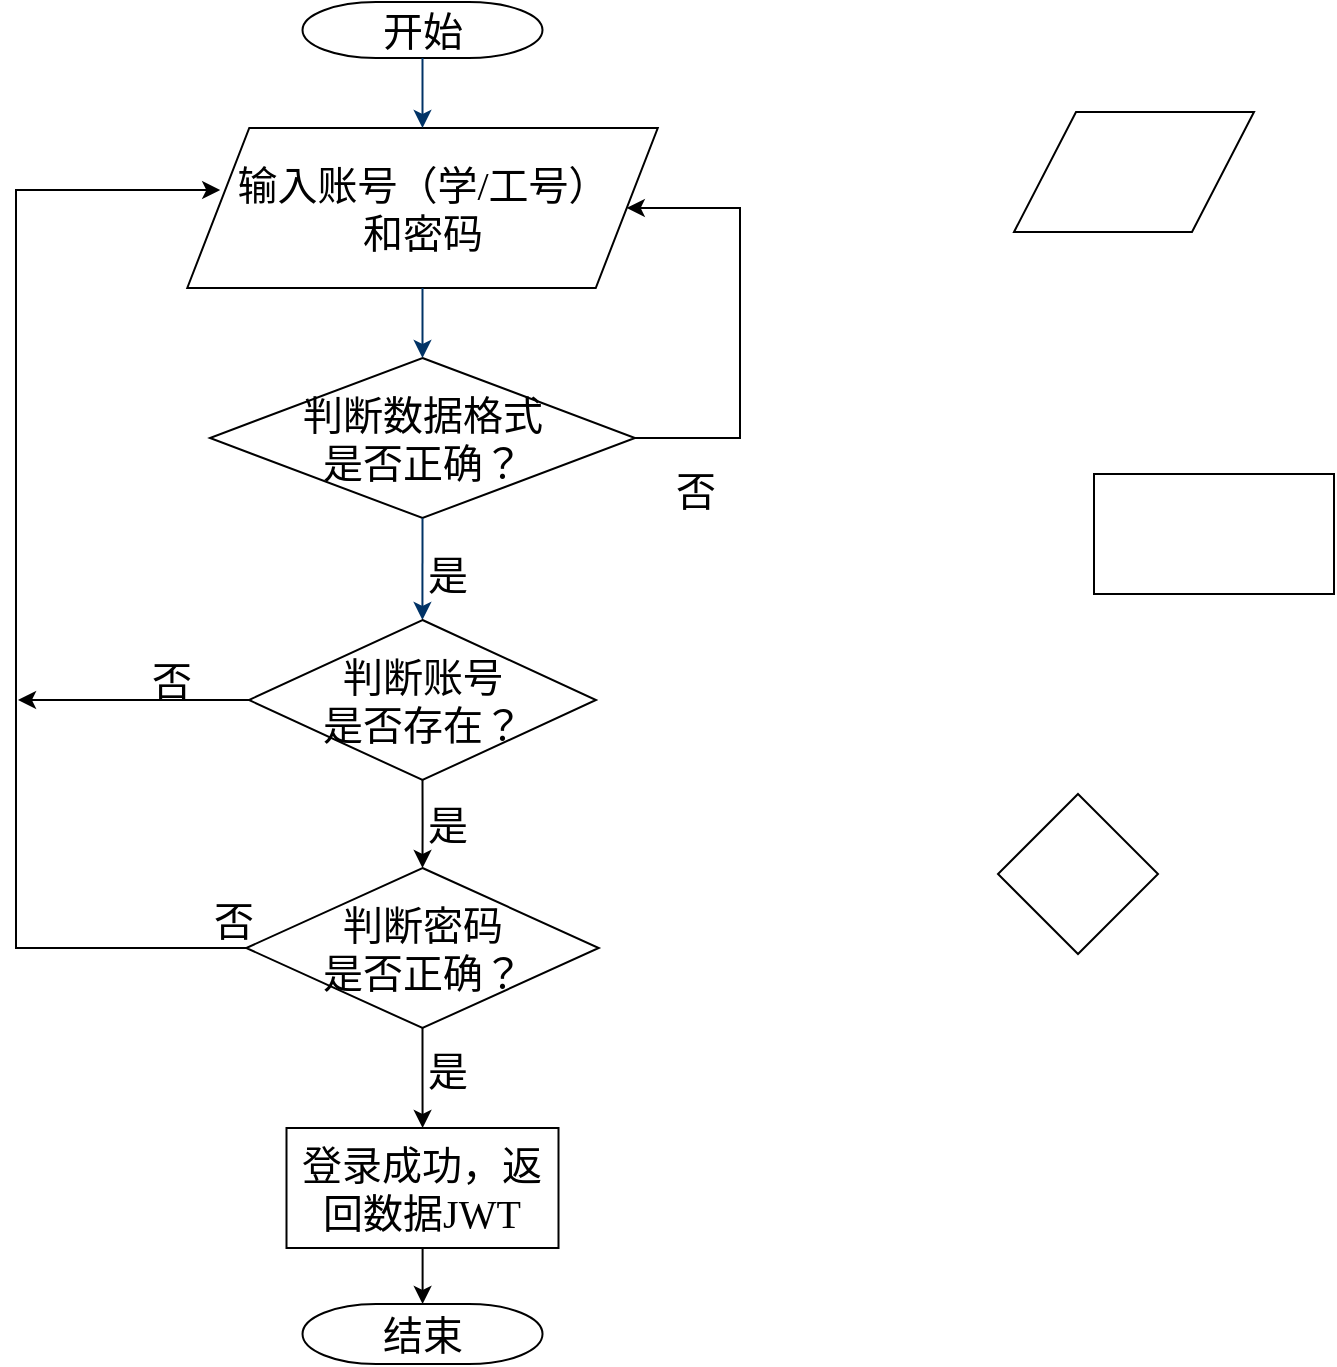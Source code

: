 <mxfile version="27.1.6" pages="16">
  <diagram id="6a731a19-8d31-9384-78a2-239565b7b9f0" name="登录">
    <mxGraphModel dx="1489" dy="816" grid="0" gridSize="10" guides="1" tooltips="1" connect="1" arrows="1" fold="1" page="1" pageScale="1" pageWidth="1169" pageHeight="827" background="none" math="0" shadow="0">
      <root>
        <mxCell id="0" />
        <mxCell id="1" parent="0" />
        <mxCell id="FAK5STi-OlCkXibjIcqn-14" value="" style="shape=parallelogram;perimeter=parallelogramPerimeter;whiteSpace=wrap;html=1;fixedSize=1;size=31.0;" vertex="1" parent="1">
          <mxGeometry x="582" y="79" width="120" height="60" as="geometry" />
        </mxCell>
        <mxCell id="FAK5STi-OlCkXibjIcqn-16" value="" style="rounded=0;whiteSpace=wrap;html=1;" vertex="1" parent="1">
          <mxGeometry x="622" y="260" width="120" height="60" as="geometry" />
        </mxCell>
        <mxCell id="FAK5STi-OlCkXibjIcqn-17" value="" style="rhombus;whiteSpace=wrap;html=1;strokeColor=default;align=center;verticalAlign=middle;fontFamily=Helvetica;fontSize=12;fontColor=default;fillColor=default;" vertex="1" parent="1">
          <mxGeometry x="574" y="420" width="80" height="80" as="geometry" />
        </mxCell>
        <mxCell id="FAK5STi-OlCkXibjIcqn-46" value="&lt;font&gt;开始&lt;/font&gt;" style="shape=mxgraph.flowchart.terminator;strokeWidth=1;gradientColor=none;gradientDirection=north;fontStyle=0;html=1;strokeColor=default;fontFamily=宋体;fontSize=20;" vertex="1" parent="1">
          <mxGeometry x="226.25" y="24" width="120" height="28" as="geometry" />
        </mxCell>
        <mxCell id="FAK5STi-OlCkXibjIcqn-47" value="&lt;font&gt;输入账号（学/工号）&lt;/font&gt;&lt;div&gt;&lt;font&gt;和密码&lt;/font&gt;&lt;/div&gt;" style="shape=parallelogram;perimeter=parallelogramPerimeter;whiteSpace=wrap;html=1;fixedSize=1;size=31.0;strokeWidth=1;fontFamily=宋体;fontSize=20;" vertex="1" parent="1">
          <mxGeometry x="168.63" y="87" width="235.25" height="80" as="geometry" />
        </mxCell>
        <mxCell id="FAK5STi-OlCkXibjIcqn-48" value="&lt;font&gt;判断数据格式&lt;/font&gt;&lt;div&gt;&lt;font&gt;是否正确？&lt;/font&gt;&lt;/div&gt;" style="shape=mxgraph.flowchart.decision;strokeWidth=1;gradientColor=none;gradientDirection=north;fontStyle=0;html=1;strokeColor=default;align=center;verticalAlign=middle;fontFamily=宋体;fontSize=20;fontColor=default;fillColor=default;" vertex="1" parent="1">
          <mxGeometry x="180" y="202" width="212.5" height="80" as="geometry" />
        </mxCell>
        <mxCell id="FAK5STi-OlCkXibjIcqn-49" style="fontStyle=1;strokeColor=#003366;strokeWidth=1;html=1;fontFamily=宋体;fontSize=20;" edge="1" parent="1" source="FAK5STi-OlCkXibjIcqn-46" target="FAK5STi-OlCkXibjIcqn-47">
          <mxGeometry relative="1" as="geometry" />
        </mxCell>
        <mxCell id="FAK5STi-OlCkXibjIcqn-50" style="entryX=0.5;entryY=0;entryPerimeter=0;fontStyle=1;strokeColor=#003366;strokeWidth=1;html=1;exitX=0.5;exitY=1;exitDx=0;exitDy=0;exitPerimeter=0;fontFamily=宋体;fontSize=20;" edge="1" parent="1" source="FAK5STi-OlCkXibjIcqn-47" target="FAK5STi-OlCkXibjIcqn-48">
          <mxGeometry relative="1" as="geometry">
            <mxPoint x="286.25" y="292" as="sourcePoint" />
          </mxGeometry>
        </mxCell>
        <mxCell id="FAK5STi-OlCkXibjIcqn-51" value="&lt;font&gt;是&lt;/font&gt;" style="text;fontStyle=0;html=1;strokeColor=none;gradientColor=none;fillColor=none;strokeWidth=2;fontFamily=宋体;fontSize=20;" vertex="1" parent="1">
          <mxGeometry x="287.25" y="292" width="40" height="26" as="geometry" />
        </mxCell>
        <mxCell id="FAK5STi-OlCkXibjIcqn-52" value="" style="edgeStyle=elbowEdgeStyle;elbow=horizontal;fontColor=#001933;fontStyle=1;strokeColor=#003366;strokeWidth=1;html=1;exitX=0.5;exitY=1;exitDx=0;exitDy=0;exitPerimeter=0;entryX=0.5;entryY=0;entryDx=0;entryDy=0;entryPerimeter=0;fontFamily=宋体;fontSize=20;" edge="1" parent="1" source="FAK5STi-OlCkXibjIcqn-48" target="FAK5STi-OlCkXibjIcqn-55">
          <mxGeometry width="100" height="100" as="geometry">
            <mxPoint x="286.22" y="282" as="sourcePoint" />
            <mxPoint x="286.22" y="346" as="targetPoint" />
            <Array as="points">
              <mxPoint x="286.22" y="342" />
            </Array>
          </mxGeometry>
        </mxCell>
        <mxCell id="FAK5STi-OlCkXibjIcqn-53" style="edgeStyle=orthogonalEdgeStyle;rounded=0;orthogonalLoop=1;jettySize=auto;html=1;exitX=0.5;exitY=1;exitDx=0;exitDy=0;exitPerimeter=0;fontFamily=宋体;fontSize=20;" edge="1" parent="1" source="FAK5STi-OlCkXibjIcqn-55" target="FAK5STi-OlCkXibjIcqn-58">
          <mxGeometry relative="1" as="geometry" />
        </mxCell>
        <mxCell id="FAK5STi-OlCkXibjIcqn-54" value="" style="edgeStyle=orthogonalEdgeStyle;rounded=0;orthogonalLoop=1;jettySize=auto;html=1;fontFamily=宋体;fontSize=20;" edge="1" parent="1" source="FAK5STi-OlCkXibjIcqn-55">
          <mxGeometry relative="1" as="geometry">
            <mxPoint x="84" y="373" as="targetPoint" />
            <Array as="points">
              <mxPoint x="84" y="373" />
            </Array>
          </mxGeometry>
        </mxCell>
        <mxCell id="FAK5STi-OlCkXibjIcqn-55" value="&lt;font&gt;判断账号&lt;/font&gt;&lt;div&gt;&lt;font&gt;是否存在？&lt;/font&gt;&lt;/div&gt;" style="shape=mxgraph.flowchart.decision;strokeWidth=1;gradientColor=none;gradientDirection=north;fontStyle=0;html=1;strokeColor=default;align=center;verticalAlign=middle;fontFamily=宋体;fontSize=20;fontColor=default;fillColor=default;" vertex="1" parent="1">
          <mxGeometry x="199.5" y="333" width="173.5" height="80" as="geometry" />
        </mxCell>
        <mxCell id="FAK5STi-OlCkXibjIcqn-56" style="edgeStyle=orthogonalEdgeStyle;rounded=0;orthogonalLoop=1;jettySize=auto;html=1;fontFamily=宋体;fontSize=20;" edge="1" parent="1" source="FAK5STi-OlCkXibjIcqn-58" target="FAK5STi-OlCkXibjIcqn-60">
          <mxGeometry relative="1" as="geometry" />
        </mxCell>
        <mxCell id="FAK5STi-OlCkXibjIcqn-57" style="edgeStyle=orthogonalEdgeStyle;rounded=0;orthogonalLoop=1;jettySize=auto;html=1;exitX=0;exitY=0.5;exitDx=0;exitDy=0;exitPerimeter=0;entryX=0.07;entryY=0.388;entryDx=0;entryDy=0;fontFamily=宋体;fontSize=20;entryPerimeter=0;" edge="1" parent="1" source="FAK5STi-OlCkXibjIcqn-58" target="FAK5STi-OlCkXibjIcqn-47">
          <mxGeometry relative="1" as="geometry">
            <mxPoint x="111.5" y="425" as="targetPoint" />
            <Array as="points">
              <mxPoint x="83" y="497" />
              <mxPoint x="83" y="118" />
            </Array>
          </mxGeometry>
        </mxCell>
        <mxCell id="FAK5STi-OlCkXibjIcqn-58" value="&lt;font&gt;判断密码&lt;/font&gt;&lt;div&gt;&lt;font&gt;是否正确？&lt;/font&gt;&lt;/div&gt;" style="shape=mxgraph.flowchart.decision;strokeWidth=1;gradientColor=none;gradientDirection=north;fontStyle=0;html=1;strokeColor=default;align=center;verticalAlign=middle;fontFamily=宋体;fontSize=20;fontColor=default;fillColor=default;" vertex="1" parent="1">
          <mxGeometry x="198.13" y="457" width="176.25" height="80" as="geometry" />
        </mxCell>
        <mxCell id="FAK5STi-OlCkXibjIcqn-59" value="" style="edgeStyle=orthogonalEdgeStyle;rounded=0;orthogonalLoop=1;jettySize=auto;html=1;fontFamily=宋体;fontSize=20;" edge="1" parent="1" source="FAK5STi-OlCkXibjIcqn-60" target="FAK5STi-OlCkXibjIcqn-68">
          <mxGeometry relative="1" as="geometry" />
        </mxCell>
        <mxCell id="FAK5STi-OlCkXibjIcqn-60" value="&lt;font&gt;登录成功，返回数据JWT&lt;/font&gt;" style="rounded=0;whiteSpace=wrap;html=1;strokeColor=default;align=center;verticalAlign=middle;fontFamily=宋体;fontSize=20;fontColor=default;fillColor=default;" vertex="1" parent="1">
          <mxGeometry x="218.25" y="587" width="136" height="60" as="geometry" />
        </mxCell>
        <mxCell id="FAK5STi-OlCkXibjIcqn-61" value="&lt;font&gt;是&lt;/font&gt;" style="text;fontStyle=0;html=1;strokeColor=none;gradientColor=none;fillColor=none;strokeWidth=2;fontFamily=宋体;fontSize=20;" vertex="1" parent="1">
          <mxGeometry x="287.25" y="417" width="40" height="26" as="geometry" />
        </mxCell>
        <mxCell id="FAK5STi-OlCkXibjIcqn-62" value="&lt;font&gt;是&lt;/font&gt;" style="text;fontStyle=0;html=1;strokeColor=none;gradientColor=none;fillColor=none;strokeWidth=2;fontFamily=宋体;fontSize=20;" vertex="1" parent="1">
          <mxGeometry x="287.25" y="540" width="40" height="26" as="geometry" />
        </mxCell>
        <mxCell id="FAK5STi-OlCkXibjIcqn-64" value="&lt;font&gt;否&lt;/font&gt;" style="text;fontStyle=0;html=1;strokeColor=none;gradientColor=none;fillColor=none;strokeWidth=2;fontFamily=宋体;fontSize=20;" vertex="1" parent="1">
          <mxGeometry x="411.25" y="250" width="40" height="26" as="geometry" />
        </mxCell>
        <mxCell id="FAK5STi-OlCkXibjIcqn-65" value="" style="edgeStyle=orthogonalEdgeStyle;rounded=0;orthogonalLoop=1;jettySize=auto;html=1;exitX=1;exitY=0.5;exitDx=0;exitDy=0;exitPerimeter=0;entryX=1;entryY=0.5;entryDx=0;entryDy=0;fontFamily=宋体;fontSize=20;" edge="1" parent="1" source="FAK5STi-OlCkXibjIcqn-48" target="FAK5STi-OlCkXibjIcqn-47">
          <mxGeometry relative="1" as="geometry">
            <mxPoint x="351.25" y="247" as="sourcePoint" />
            <mxPoint x="445.05" y="216.3" as="targetPoint" />
            <Array as="points">
              <mxPoint x="445" y="242" />
              <mxPoint x="445" y="127" />
            </Array>
          </mxGeometry>
        </mxCell>
        <mxCell id="FAK5STi-OlCkXibjIcqn-68" value="&lt;font&gt;结束&lt;/font&gt;" style="shape=mxgraph.flowchart.terminator;strokeWidth=1;gradientColor=none;gradientDirection=north;fontStyle=0;html=1;fontFamily=宋体;fontSize=20;" vertex="1" parent="1">
          <mxGeometry x="226.26" y="675" width="120" height="30" as="geometry" />
        </mxCell>
        <mxCell id="FAK5STi-OlCkXibjIcqn-70" value="&lt;font&gt;否&lt;/font&gt;" style="text;fontStyle=0;html=1;strokeColor=none;gradientColor=none;fillColor=none;strokeWidth=2;fontFamily=宋体;fontSize=20;" vertex="1" parent="1">
          <mxGeometry x="149" y="345" width="40" height="26" as="geometry" />
        </mxCell>
        <mxCell id="FAK5STi-OlCkXibjIcqn-71" value="&lt;font&gt;否&lt;/font&gt;" style="text;fontStyle=0;html=1;strokeColor=none;gradientColor=none;fillColor=none;strokeWidth=2;fontFamily=宋体;fontSize=20;" vertex="1" parent="1">
          <mxGeometry x="180" y="465" width="40" height="26" as="geometry" />
        </mxCell>
      </root>
    </mxGraphModel>
  </diagram>
  <diagram name="注册" id="M8CNBRf8TtUgqmofjct7">
    <mxGraphModel dx="1489" dy="816" grid="0" gridSize="10" guides="1" tooltips="1" connect="1" arrows="1" fold="1" page="1" pageScale="1" pageWidth="1169" pageHeight="827" background="none" math="0" shadow="0">
      <root>
        <mxCell id="NWBJJtm0vcIBe-9MFRib-0" />
        <mxCell id="NWBJJtm0vcIBe-9MFRib-1" parent="NWBJJtm0vcIBe-9MFRib-0" />
        <mxCell id="NWBJJtm0vcIBe-9MFRib-2" value="&lt;font&gt;开始&lt;/font&gt;" style="shape=mxgraph.flowchart.terminator;strokeWidth=1;gradientColor=none;gradientDirection=north;fontStyle=0;html=1;fontFamily=宋体;fontSize=25;" parent="NWBJJtm0vcIBe-9MFRib-1" vertex="1">
          <mxGeometry x="260" y="60" width="120" height="30" as="geometry" />
        </mxCell>
        <mxCell id="NWBJJtm0vcIBe-9MFRib-3" value="&lt;font&gt;输入要注册的&lt;/font&gt;&lt;div&gt;&lt;font&gt;账号（学/工号）&lt;/font&gt;&lt;/div&gt;" style="shape=parallelogram;perimeter=parallelogramPerimeter;whiteSpace=wrap;html=1;fixedSize=1;size=31.0;fontFamily=宋体;fontSize=25;" parent="NWBJJtm0vcIBe-9MFRib-1" vertex="1">
          <mxGeometry x="204.38" y="129" width="231.25" height="80" as="geometry" />
        </mxCell>
        <mxCell id="TuQf8-xPwNKHbWiF1SBS-2" style="edgeStyle=orthogonalEdgeStyle;rounded=0;orthogonalLoop=1;jettySize=auto;html=1;entryX=0.5;entryY=1;entryDx=0;entryDy=0;" edge="1" parent="NWBJJtm0vcIBe-9MFRib-1" source="NWBJJtm0vcIBe-9MFRib-4" target="NWBJJtm0vcIBe-9MFRib-22">
          <mxGeometry relative="1" as="geometry" />
        </mxCell>
        <mxCell id="NWBJJtm0vcIBe-9MFRib-4" value="&lt;font&gt;判断账号&lt;/font&gt;&lt;div&gt;&lt;font&gt;是否重复？&lt;/font&gt;&lt;/div&gt;" style="shape=mxgraph.flowchart.decision;strokeWidth=1;gradientColor=none;gradientDirection=north;fontStyle=0;html=1;strokeColor=default;align=center;verticalAlign=middle;fontFamily=宋体;fontSize=25;fontColor=default;fillColor=default;" parent="NWBJJtm0vcIBe-9MFRib-1" vertex="1">
          <mxGeometry x="185.63" y="247" width="268.75" height="80" as="geometry" />
        </mxCell>
        <mxCell id="NWBJJtm0vcIBe-9MFRib-5" style="fontStyle=1;strokeColor=#003366;strokeWidth=1;html=1;fontFamily=宋体;fontSize=25;" parent="NWBJJtm0vcIBe-9MFRib-1" source="NWBJJtm0vcIBe-9MFRib-2" target="NWBJJtm0vcIBe-9MFRib-3" edge="1">
          <mxGeometry relative="1" as="geometry" />
        </mxCell>
        <mxCell id="NWBJJtm0vcIBe-9MFRib-6" style="entryX=0.5;entryY=0;entryPerimeter=0;fontStyle=1;strokeColor=#003366;strokeWidth=1;html=1;exitX=0.5;exitY=1;exitDx=0;exitDy=0;exitPerimeter=0;fontFamily=宋体;fontSize=25;" parent="NWBJJtm0vcIBe-9MFRib-1" source="NWBJJtm0vcIBe-9MFRib-3" target="NWBJJtm0vcIBe-9MFRib-4" edge="1">
          <mxGeometry relative="1" as="geometry">
            <mxPoint x="320" y="330" as="sourcePoint" />
          </mxGeometry>
        </mxCell>
        <mxCell id="NWBJJtm0vcIBe-9MFRib-7" value="&lt;font&gt;是&lt;/font&gt;" style="text;fontStyle=0;html=1;strokeColor=none;gradientColor=none;fillColor=none;strokeWidth=1;fontFamily=宋体;fontSize=25;" parent="NWBJJtm0vcIBe-9MFRib-1" vertex="1">
          <mxGeometry x="323" y="332" width="40" height="26" as="geometry" />
        </mxCell>
        <mxCell id="NWBJJtm0vcIBe-9MFRib-8" value="" style="edgeStyle=elbowEdgeStyle;elbow=horizontal;fontColor=#001933;fontStyle=1;strokeColor=#003366;strokeWidth=1;html=1;exitX=0.5;exitY=1;exitDx=0;exitDy=0;exitPerimeter=0;entryX=0.5;entryY=0;entryDx=0;entryDy=0;fontFamily=宋体;fontSize=25;" parent="NWBJJtm0vcIBe-9MFRib-1" source="NWBJJtm0vcIBe-9MFRib-4" target="XDRFj705AyfAf-yiHPlo-0" edge="1">
          <mxGeometry width="100" height="100" as="geometry">
            <mxPoint x="319.97" y="320" as="sourcePoint" />
            <mxPoint x="320" y="368" as="targetPoint" />
            <Array as="points">
              <mxPoint x="319.97" y="380" />
            </Array>
          </mxGeometry>
        </mxCell>
        <mxCell id="NWBJJtm0vcIBe-9MFRib-9" style="edgeStyle=orthogonalEdgeStyle;rounded=0;orthogonalLoop=1;jettySize=auto;html=1;strokeWidth=1;fontFamily=宋体;fontSize=25;" parent="NWBJJtm0vcIBe-9MFRib-1" source="XDRFj705AyfAf-yiHPlo-0" target="NWBJJtm0vcIBe-9MFRib-14" edge="1">
          <mxGeometry relative="1" as="geometry">
            <mxPoint x="320" y="448" as="sourcePoint" />
            <Array as="points">
              <mxPoint x="318" y="443" />
              <mxPoint x="318" y="443" />
            </Array>
          </mxGeometry>
        </mxCell>
        <mxCell id="NWBJJtm0vcIBe-9MFRib-12" style="edgeStyle=orthogonalEdgeStyle;rounded=0;orthogonalLoop=1;jettySize=auto;html=1;strokeWidth=1;fontFamily=宋体;fontSize=25;" parent="NWBJJtm0vcIBe-9MFRib-1" source="NWBJJtm0vcIBe-9MFRib-14" target="NWBJJtm0vcIBe-9MFRib-16" edge="1">
          <mxGeometry relative="1" as="geometry" />
        </mxCell>
        <mxCell id="Hm9i9NyzuGDbXr1iMtHL-1" style="edgeStyle=orthogonalEdgeStyle;rounded=0;orthogonalLoop=1;jettySize=auto;html=1;exitX=1;exitY=0.5;exitDx=0;exitDy=0;exitPerimeter=0;entryX=0.5;entryY=1;entryDx=0;entryDy=0;strokeWidth=1;fontFamily=宋体;fontSize=25;" parent="NWBJJtm0vcIBe-9MFRib-1" source="NWBJJtm0vcIBe-9MFRib-14" target="Hm9i9NyzuGDbXr1iMtHL-0" edge="1">
          <mxGeometry relative="1" as="geometry" />
        </mxCell>
        <mxCell id="NWBJJtm0vcIBe-9MFRib-14" value="&lt;font&gt;判断两次输入的密码&lt;/font&gt;&lt;div&gt;&lt;font&gt;是否相同？&lt;/font&gt;&lt;/div&gt;" style="shape=mxgraph.flowchart.decision;strokeWidth=1;gradientColor=none;gradientDirection=north;fontStyle=0;html=1;strokeColor=default;align=center;verticalAlign=middle;fontFamily=宋体;fontSize=25;fontColor=default;fillColor=default;" parent="NWBJJtm0vcIBe-9MFRib-1" vertex="1">
          <mxGeometry x="107.94" y="471" width="420.12" height="114" as="geometry" />
        </mxCell>
        <mxCell id="NWBJJtm0vcIBe-9MFRib-15" value="" style="edgeStyle=orthogonalEdgeStyle;rounded=0;orthogonalLoop=1;jettySize=auto;html=1;strokeWidth=1;fontFamily=宋体;fontSize=25;" parent="NWBJJtm0vcIBe-9MFRib-1" source="NWBJJtm0vcIBe-9MFRib-16" target="NWBJJtm0vcIBe-9MFRib-24" edge="1">
          <mxGeometry relative="1" as="geometry" />
        </mxCell>
        <mxCell id="NWBJJtm0vcIBe-9MFRib-16" value="&lt;font&gt;注册新用户，&lt;/font&gt;&lt;div&gt;&lt;font&gt;返回注册成功&lt;/font&gt;&lt;/div&gt;" style="rounded=0;whiteSpace=wrap;html=1;strokeColor=default;align=center;verticalAlign=middle;fontFamily=宋体;fontSize=25;fontColor=default;fillColor=default;strokeWidth=1;" parent="NWBJJtm0vcIBe-9MFRib-1" vertex="1">
          <mxGeometry x="235.51" y="634" width="164.99" height="65" as="geometry" />
        </mxCell>
        <mxCell id="NWBJJtm0vcIBe-9MFRib-18" value="&lt;font&gt;是&lt;/font&gt;" style="text;fontStyle=0;html=1;strokeColor=none;gradientColor=none;fillColor=none;strokeWidth=1;fontFamily=宋体;fontSize=25;" parent="NWBJJtm0vcIBe-9MFRib-1" vertex="1">
          <mxGeometry x="321" y="578" width="40" height="26" as="geometry" />
        </mxCell>
        <mxCell id="NWBJJtm0vcIBe-9MFRib-19" style="edgeStyle=orthogonalEdgeStyle;rounded=0;orthogonalLoop=1;jettySize=auto;html=1;exitX=0.5;exitY=0;exitDx=0;exitDy=0;strokeWidth=1;fontFamily=宋体;fontSize=25;entryX=0.925;entryY=0.554;entryDx=0;entryDy=0;entryPerimeter=0;" parent="NWBJJtm0vcIBe-9MFRib-1" source="NWBJJtm0vcIBe-9MFRib-22" target="NWBJJtm0vcIBe-9MFRib-3" edge="1">
          <mxGeometry relative="1" as="geometry">
            <Array as="points" />
            <mxPoint x="439" y="172" as="targetPoint" />
          </mxGeometry>
        </mxCell>
        <mxCell id="NWBJJtm0vcIBe-9MFRib-20" value="&lt;font&gt;否&lt;/font&gt;" style="text;fontStyle=0;html=1;strokeColor=none;gradientColor=none;fillColor=none;strokeWidth=1;fontFamily=宋体;fontSize=25;" parent="NWBJJtm0vcIBe-9MFRib-1" vertex="1">
          <mxGeometry x="469" y="255" width="40" height="26" as="geometry" />
        </mxCell>
        <mxCell id="NWBJJtm0vcIBe-9MFRib-22" value="&lt;font&gt;返回用户名重复&lt;/font&gt;" style="rounded=0;whiteSpace=wrap;html=1;strokeColor=default;align=center;verticalAlign=middle;fontFamily=宋体;fontSize=25;fontColor=default;fillColor=default;strokeWidth=1;" parent="NWBJJtm0vcIBe-9MFRib-1" vertex="1">
          <mxGeometry x="460" y="197" width="120" height="60" as="geometry" />
        </mxCell>
        <mxCell id="NWBJJtm0vcIBe-9MFRib-24" value="&lt;font&gt;结束&lt;/font&gt;" style="shape=mxgraph.flowchart.terminator;strokeWidth=1;gradientColor=none;gradientDirection=north;fontStyle=0;html=1;fontFamily=宋体;fontSize=25;" parent="NWBJJtm0vcIBe-9MFRib-1" vertex="1">
          <mxGeometry x="258" y="752" width="120" height="30" as="geometry" />
        </mxCell>
        <mxCell id="XDRFj705AyfAf-yiHPlo-0" value="&lt;font&gt;输入新密码，&lt;/font&gt;&lt;div&gt;&lt;font&gt;输入两次新密码&lt;/font&gt;&lt;/div&gt;" style="shape=parallelogram;perimeter=parallelogramPerimeter;whiteSpace=wrap;html=1;fixedSize=1;size=31.0;fontFamily=宋体;fontSize=25;" parent="NWBJJtm0vcIBe-9MFRib-1" vertex="1">
          <mxGeometry x="190.12" y="373" width="259.75" height="60" as="geometry" />
        </mxCell>
        <mxCell id="Hm9i9NyzuGDbXr1iMtHL-2" style="edgeStyle=orthogonalEdgeStyle;rounded=0;orthogonalLoop=1;jettySize=auto;html=1;entryX=1;entryY=0.5;entryDx=0;entryDy=0;exitX=0.5;exitY=0;exitDx=0;exitDy=0;strokeWidth=1;fontFamily=宋体;fontSize=25;" parent="NWBJJtm0vcIBe-9MFRib-1" source="Hm9i9NyzuGDbXr1iMtHL-0" target="XDRFj705AyfAf-yiHPlo-0" edge="1">
          <mxGeometry relative="1" as="geometry">
            <Array as="points">
              <mxPoint x="594" y="403" />
            </Array>
          </mxGeometry>
        </mxCell>
        <mxCell id="Hm9i9NyzuGDbXr1iMtHL-0" value="&lt;font&gt;返回两次密码不一致&lt;/font&gt;" style="rounded=0;whiteSpace=wrap;html=1;strokeColor=default;align=center;verticalAlign=middle;fontFamily=宋体;fontSize=25;fontColor=default;fillColor=default;strokeWidth=1;" parent="NWBJJtm0vcIBe-9MFRib-1" vertex="1">
          <mxGeometry x="513" y="419" width="161" height="75" as="geometry" />
        </mxCell>
        <mxCell id="Hm9i9NyzuGDbXr1iMtHL-3" value="&lt;font&gt;否&lt;/font&gt;" style="text;fontStyle=0;html=1;strokeColor=none;gradientColor=none;fillColor=none;strokeWidth=1;fontFamily=宋体;fontSize=25;" parent="NWBJJtm0vcIBe-9MFRib-1" vertex="1">
          <mxGeometry x="540" y="494" width="40" height="26" as="geometry" />
        </mxCell>
        <mxCell id="RUulJI6a2RSw2SwswIm2-0" value="" style="shape=parallelogram;perimeter=parallelogramPerimeter;whiteSpace=wrap;html=1;fixedSize=1;size=31.0;" vertex="1" parent="NWBJJtm0vcIBe-9MFRib-1">
          <mxGeometry x="768" y="238" width="120" height="60" as="geometry" />
        </mxCell>
        <mxCell id="RUulJI6a2RSw2SwswIm2-1" value="" style="rounded=0;whiteSpace=wrap;html=1;" vertex="1" parent="NWBJJtm0vcIBe-9MFRib-1">
          <mxGeometry x="808" y="419" width="120" height="60" as="geometry" />
        </mxCell>
        <mxCell id="RUulJI6a2RSw2SwswIm2-2" value="" style="rhombus;whiteSpace=wrap;html=1;strokeColor=default;align=center;verticalAlign=middle;fontFamily=Helvetica;fontSize=12;fontColor=default;fillColor=default;" vertex="1" parent="NWBJJtm0vcIBe-9MFRib-1">
          <mxGeometry x="760" y="579" width="80" height="80" as="geometry" />
        </mxCell>
      </root>
    </mxGraphModel>
  </diagram>
  <diagram name="修改密码" id="Meh-bq0IPyK3MCXsR9mE">
    <mxGraphModel dx="1226" dy="672" grid="0" gridSize="10" guides="1" tooltips="1" connect="1" arrows="1" fold="1" page="1" pageScale="1" pageWidth="1169" pageHeight="827" background="none" math="0" shadow="0">
      <root>
        <mxCell id="4Vml-jVjkxAf96VHodCM-0" />
        <mxCell id="4Vml-jVjkxAf96VHodCM-1" parent="4Vml-jVjkxAf96VHodCM-0" />
        <mxCell id="4Vml-jVjkxAf96VHodCM-2" value="&lt;font style=&quot;font-size: 22px;&quot;&gt;开始&lt;/font&gt;" style="shape=mxgraph.flowchart.terminator;strokeWidth=2;gradientColor=none;gradientDirection=north;fontStyle=0;html=1;" parent="4Vml-jVjkxAf96VHodCM-1" vertex="1">
          <mxGeometry x="260" y="60" width="120" height="30" as="geometry" />
        </mxCell>
        <mxCell id="4Vml-jVjkxAf96VHodCM-3" value="&lt;font style=&quot;font-size: 22px;&quot;&gt;输入原密码&lt;/font&gt;" style="shape=mxgraph.flowchart.data;strokeWidth=2;gradientColor=none;gradientDirection=north;fontStyle=0;html=1;" parent="4Vml-jVjkxAf96VHodCM-1" vertex="1">
          <mxGeometry x="240.5" y="130" width="159" height="80" as="geometry" />
        </mxCell>
        <mxCell id="4Vml-jVjkxAf96VHodCM-5" style="fontStyle=1;strokeColor=#003366;strokeWidth=1;html=1;" parent="4Vml-jVjkxAf96VHodCM-1" source="4Vml-jVjkxAf96VHodCM-2" target="4Vml-jVjkxAf96VHodCM-3" edge="1">
          <mxGeometry relative="1" as="geometry" />
        </mxCell>
        <mxCell id="4Vml-jVjkxAf96VHodCM-8" value="" style="edgeStyle=elbowEdgeStyle;elbow=horizontal;fontColor=#001933;fontStyle=1;strokeColor=#003366;strokeWidth=1;html=1;exitX=0.484;exitY=0.99;exitDx=0;exitDy=0;exitPerimeter=0;entryX=0.51;entryY=0.011;entryDx=0;entryDy=0;entryPerimeter=0;" parent="4Vml-jVjkxAf96VHodCM-1" source="4Vml-jVjkxAf96VHodCM-3" target="4Vml-jVjkxAf96VHodCM-21" edge="1">
          <mxGeometry width="100" height="100" as="geometry">
            <mxPoint x="317.5" y="214" as="sourcePoint" />
            <mxPoint x="317.5" y="257" as="targetPoint" />
            <Array as="points">
              <mxPoint x="317.47" y="269" />
            </Array>
          </mxGeometry>
        </mxCell>
        <mxCell id="4Vml-jVjkxAf96VHodCM-9" style="edgeStyle=orthogonalEdgeStyle;rounded=0;orthogonalLoop=1;jettySize=auto;html=1;" parent="4Vml-jVjkxAf96VHodCM-1" source="4Vml-jVjkxAf96VHodCM-21" target="4Vml-jVjkxAf96VHodCM-12" edge="1">
          <mxGeometry relative="1" as="geometry">
            <mxPoint x="316.5" y="325" as="sourcePoint" />
          </mxGeometry>
        </mxCell>
        <mxCell id="4Vml-jVjkxAf96VHodCM-10" style="edgeStyle=orthogonalEdgeStyle;rounded=0;orthogonalLoop=1;jettySize=auto;html=1;entryX=0.5;entryY=0;entryDx=0;entryDy=0;entryPerimeter=0;" parent="4Vml-jVjkxAf96VHodCM-1" source="4Vml-jVjkxAf96VHodCM-12" target="Xq8Z3eJdLvGg3oaHK79f-0" edge="1">
          <mxGeometry relative="1" as="geometry">
            <mxPoint x="315" y="503" as="targetPoint" />
          </mxGeometry>
        </mxCell>
        <mxCell id="4Vml-jVjkxAf96VHodCM-11" style="edgeStyle=orthogonalEdgeStyle;rounded=0;orthogonalLoop=1;jettySize=auto;html=1;exitX=1;exitY=0.5;exitDx=0;exitDy=0;exitPerimeter=0;entryX=0.5;entryY=1;entryDx=0;entryDy=0;" parent="4Vml-jVjkxAf96VHodCM-1" source="4Vml-jVjkxAf96VHodCM-12" target="4Vml-jVjkxAf96VHodCM-23" edge="1">
          <mxGeometry relative="1" as="geometry" />
        </mxCell>
        <mxCell id="4Vml-jVjkxAf96VHodCM-12" value="&lt;font style=&quot;font-size: 22px;&quot;&gt;判断两次输入的密码&lt;/font&gt;&lt;div&gt;&lt;font style=&quot;font-size: 22px;&quot;&gt;是否相同？&lt;/font&gt;&lt;/div&gt;" style="shape=mxgraph.flowchart.decision;strokeWidth=2;gradientColor=none;gradientDirection=north;fontStyle=0;html=1;" parent="4Vml-jVjkxAf96VHodCM-1" vertex="1">
          <mxGeometry x="142.13" y="348" width="345.75" height="110" as="geometry" />
        </mxCell>
        <mxCell id="4Vml-jVjkxAf96VHodCM-13" value="" style="edgeStyle=orthogonalEdgeStyle;rounded=0;orthogonalLoop=1;jettySize=auto;html=1;" parent="4Vml-jVjkxAf96VHodCM-1" source="4Vml-jVjkxAf96VHodCM-14" target="4Vml-jVjkxAf96VHodCM-20" edge="1">
          <mxGeometry relative="1" as="geometry" />
        </mxCell>
        <mxCell id="4Vml-jVjkxAf96VHodCM-14" value="&lt;font style=&quot;font-size: 22px;&quot;&gt;修改密码成功，&lt;/font&gt;&lt;div&gt;&lt;font style=&quot;font-size: 22px;&quot;&gt;跳转到登陆界面，&lt;/font&gt;&lt;/div&gt;&lt;div&gt;&lt;font style=&quot;font-size: 22px;&quot;&gt;清除redis中缓存的JWT&lt;/font&gt;&lt;/div&gt;" style="rounded=1;whiteSpace=wrap;html=1;" parent="4Vml-jVjkxAf96VHodCM-1" vertex="1">
          <mxGeometry x="197.51" y="638" width="235" height="110" as="geometry" />
        </mxCell>
        <mxCell id="4Vml-jVjkxAf96VHodCM-15" value="&lt;font style=&quot;font-size: 20px;&quot;&gt;是&lt;/font&gt;" style="text;fontStyle=0;html=1;strokeColor=none;gradientColor=none;fillColor=none;strokeWidth=2;" parent="4Vml-jVjkxAf96VHodCM-1" vertex="1">
          <mxGeometry x="325" y="466" width="40" height="26" as="geometry" />
        </mxCell>
        <mxCell id="4Vml-jVjkxAf96VHodCM-20" value="&lt;font style=&quot;font-size: 22px;&quot;&gt;结束&lt;/font&gt;" style="shape=mxgraph.flowchart.terminator;strokeWidth=2;gradientColor=none;gradientDirection=north;fontStyle=0;html=1;" parent="4Vml-jVjkxAf96VHodCM-1" vertex="1">
          <mxGeometry x="255.01" y="770" width="120" height="30" as="geometry" />
        </mxCell>
        <mxCell id="4Vml-jVjkxAf96VHodCM-21" value="&lt;font style=&quot;font-size: 22px;&quot;&gt;输入新密码，&lt;/font&gt;&lt;div&gt;&lt;font style=&quot;font-size: 22px;&quot;&gt;二次输入新密码&lt;/font&gt;&lt;/div&gt;" style="shape=parallelogram;html=1;strokeWidth=2;perimeter=parallelogramPerimeter;whiteSpace=wrap;rounded=1;arcSize=12;size=0.23;" parent="4Vml-jVjkxAf96VHodCM-1" vertex="1">
          <mxGeometry x="209" y="250" width="212" height="60" as="geometry" />
        </mxCell>
        <mxCell id="4Vml-jVjkxAf96VHodCM-22" style="edgeStyle=orthogonalEdgeStyle;rounded=0;orthogonalLoop=1;jettySize=auto;html=1;entryX=1;entryY=0.5;entryDx=0;entryDy=0;exitX=0.5;exitY=0;exitDx=0;exitDy=0;" parent="4Vml-jVjkxAf96VHodCM-1" source="4Vml-jVjkxAf96VHodCM-23" target="4Vml-jVjkxAf96VHodCM-21" edge="1">
          <mxGeometry relative="1" as="geometry">
            <Array as="points">
              <mxPoint x="566" y="280" />
            </Array>
          </mxGeometry>
        </mxCell>
        <mxCell id="4Vml-jVjkxAf96VHodCM-23" value="&lt;font style=&quot;font-size: 22px;&quot;&gt;返回两次密码不一致&lt;/font&gt;" style="rounded=1;whiteSpace=wrap;html=1;" parent="4Vml-jVjkxAf96VHodCM-1" vertex="1">
          <mxGeometry x="506" y="306" width="120" height="60" as="geometry" />
        </mxCell>
        <mxCell id="4Vml-jVjkxAf96VHodCM-24" value="&lt;font style=&quot;font-size: 20px;&quot;&gt;否&lt;/font&gt;" style="text;fontStyle=0;html=1;strokeColor=none;gradientColor=none;fillColor=none;strokeWidth=2;" parent="4Vml-jVjkxAf96VHodCM-1" vertex="1">
          <mxGeometry x="503" y="372" width="40" height="26" as="geometry" />
        </mxCell>
        <mxCell id="Xq8Z3eJdLvGg3oaHK79f-1" value="" style="edgeStyle=orthogonalEdgeStyle;rounded=0;orthogonalLoop=1;jettySize=auto;html=1;" parent="4Vml-jVjkxAf96VHodCM-1" source="Xq8Z3eJdLvGg3oaHK79f-0" target="4Vml-jVjkxAf96VHodCM-14" edge="1">
          <mxGeometry relative="1" as="geometry" />
        </mxCell>
        <mxCell id="Xq8Z3eJdLvGg3oaHK79f-3" style="edgeStyle=orthogonalEdgeStyle;rounded=0;orthogonalLoop=1;jettySize=auto;html=1;entryX=0.5;entryY=1;entryDx=0;entryDy=0;" parent="4Vml-jVjkxAf96VHodCM-1" source="Xq8Z3eJdLvGg3oaHK79f-0" target="Xq8Z3eJdLvGg3oaHK79f-4" edge="1">
          <mxGeometry relative="1" as="geometry">
            <mxPoint x="132.0" y="228.833" as="targetPoint" />
            <Array as="points">
              <mxPoint x="131" y="566" />
            </Array>
          </mxGeometry>
        </mxCell>
        <mxCell id="Xq8Z3eJdLvGg3oaHK79f-0" value="&lt;font style=&quot;font-size: 22px;&quot;&gt;判断原密码是否正确&lt;/font&gt;" style="shape=mxgraph.flowchart.decision;strokeWidth=2;gradientColor=none;gradientDirection=north;fontStyle=0;html=1;" parent="4Vml-jVjkxAf96VHodCM-1" vertex="1">
          <mxGeometry x="181.63" y="526" width="266.75" height="80" as="geometry" />
        </mxCell>
        <mxCell id="Xq8Z3eJdLvGg3oaHK79f-2" value="&lt;font style=&quot;font-size: 20px;&quot;&gt;是&lt;/font&gt;" style="text;fontStyle=0;html=1;strokeColor=none;gradientColor=none;fillColor=none;strokeWidth=2;" parent="4Vml-jVjkxAf96VHodCM-1" vertex="1">
          <mxGeometry x="317" y="606" width="40" height="26" as="geometry" />
        </mxCell>
        <mxCell id="Xq8Z3eJdLvGg3oaHK79f-5" value="" style="edgeStyle=orthogonalEdgeStyle;rounded=0;orthogonalLoop=1;jettySize=auto;html=1;entryX=0.11;entryY=0.494;entryDx=0;entryDy=0;entryPerimeter=0;" parent="4Vml-jVjkxAf96VHodCM-1" source="Xq8Z3eJdLvGg3oaHK79f-4" target="4Vml-jVjkxAf96VHodCM-3" edge="1">
          <mxGeometry relative="1" as="geometry">
            <Array as="points">
              <mxPoint x="133" y="170" />
            </Array>
          </mxGeometry>
        </mxCell>
        <mxCell id="Xq8Z3eJdLvGg3oaHK79f-4" value="&lt;font style=&quot;font-size: 22px;&quot;&gt;返回旧密码错误&lt;/font&gt;" style="rounded=1;whiteSpace=wrap;html=1;" parent="4Vml-jVjkxAf96VHodCM-1" vertex="1">
          <mxGeometry x="71" y="202" width="120" height="60" as="geometry" />
        </mxCell>
        <mxCell id="RBzimzWCwHKqLACXxMBq-4" value="&lt;font style=&quot;font-size: 20px;&quot;&gt;否&lt;/font&gt;" style="text;fontStyle=0;html=1;strokeColor=none;gradientColor=none;fillColor=none;strokeWidth=2;" vertex="1" parent="4Vml-jVjkxAf96VHodCM-1">
          <mxGeometry x="135" y="534" width="40" height="26" as="geometry" />
        </mxCell>
      </root>
    </mxGraphModel>
  </diagram>
  <diagram name="修改个人信息" id="vpta6Am2QkgeVJjqi4LC">
    <mxGraphModel dx="1042" dy="571" grid="0" gridSize="10" guides="1" tooltips="1" connect="1" arrows="1" fold="1" page="1" pageScale="1" pageWidth="1169" pageHeight="827" background="none" math="0" shadow="0">
      <root>
        <mxCell id="-RdLMX7hdvDLlt4LgXD--0" />
        <mxCell id="-RdLMX7hdvDLlt4LgXD--1" parent="-RdLMX7hdvDLlt4LgXD--0" />
        <mxCell id="-RdLMX7hdvDLlt4LgXD--2" value="&lt;font style=&quot;font-size: 22px;&quot;&gt;开始&lt;/font&gt;" style="shape=mxgraph.flowchart.terminator;strokeWidth=2;gradientColor=none;gradientDirection=north;fontStyle=0;html=1;" parent="-RdLMX7hdvDLlt4LgXD--1" vertex="1">
          <mxGeometry x="260" y="60" width="120" height="30" as="geometry" />
        </mxCell>
        <mxCell id="1pYdkm6Og0ujO1-LcD6Z-0" style="edgeStyle=orthogonalEdgeStyle;rounded=0;orthogonalLoop=1;jettySize=auto;html=1;" parent="-RdLMX7hdvDLlt4LgXD--1" source="-RdLMX7hdvDLlt4LgXD--3" target="-RdLMX7hdvDLlt4LgXD--9" edge="1">
          <mxGeometry relative="1" as="geometry" />
        </mxCell>
        <mxCell id="-RdLMX7hdvDLlt4LgXD--3" value="&lt;font style=&quot;font-size: 22px;&quot;&gt;填写要修改的&lt;/font&gt;&lt;div&gt;&lt;font style=&quot;font-size: 22px;&quot;&gt;用户信息表单&lt;/font&gt;&lt;/div&gt;" style="shape=mxgraph.flowchart.data;strokeWidth=2;gradientColor=none;gradientDirection=north;fontStyle=0;html=1;" parent="-RdLMX7hdvDLlt4LgXD--1" vertex="1">
          <mxGeometry x="229.25" y="128" width="181.5" height="80" as="geometry" />
        </mxCell>
        <mxCell id="-RdLMX7hdvDLlt4LgXD--4" style="fontStyle=1;strokeColor=#003366;strokeWidth=1;html=1;" parent="-RdLMX7hdvDLlt4LgXD--1" source="-RdLMX7hdvDLlt4LgXD--2" target="-RdLMX7hdvDLlt4LgXD--3" edge="1">
          <mxGeometry relative="1" as="geometry" />
        </mxCell>
        <mxCell id="-RdLMX7hdvDLlt4LgXD--8" style="edgeStyle=orthogonalEdgeStyle;rounded=0;orthogonalLoop=1;jettySize=auto;html=1;exitX=1;exitY=0.5;exitDx=0;exitDy=0;exitPerimeter=0;entryX=0.5;entryY=1;entryDx=0;entryDy=0;" parent="-RdLMX7hdvDLlt4LgXD--1" source="-RdLMX7hdvDLlt4LgXD--9" target="-RdLMX7hdvDLlt4LgXD--16" edge="1">
          <mxGeometry relative="1" as="geometry" />
        </mxCell>
        <mxCell id="1pYdkm6Og0ujO1-LcD6Z-2" style="edgeStyle=orthogonalEdgeStyle;rounded=0;orthogonalLoop=1;jettySize=auto;html=1;" parent="-RdLMX7hdvDLlt4LgXD--1" source="-RdLMX7hdvDLlt4LgXD--9" target="-RdLMX7hdvDLlt4LgXD--11" edge="1">
          <mxGeometry relative="1" as="geometry" />
        </mxCell>
        <mxCell id="-RdLMX7hdvDLlt4LgXD--9" value="&lt;span style=&quot;background-color: transparent;&quot;&gt;&lt;font style=&quot;font-size: 22px;&quot;&gt;判断表单信息格式&lt;/font&gt;&lt;/span&gt;&lt;div&gt;&lt;span style=&quot;background-color: transparent;&quot;&gt;&lt;font style=&quot;font-size: 22px;&quot;&gt;是否正确？&lt;/font&gt;&lt;/span&gt;&lt;/div&gt;" style="shape=mxgraph.flowchart.decision;strokeWidth=2;gradientColor=none;gradientDirection=north;fontStyle=0;html=1;" parent="-RdLMX7hdvDLlt4LgXD--1" vertex="1">
          <mxGeometry x="167.75" y="288" width="304.5" height="96" as="geometry" />
        </mxCell>
        <mxCell id="-RdLMX7hdvDLlt4LgXD--10" value="" style="edgeStyle=orthogonalEdgeStyle;rounded=0;orthogonalLoop=1;jettySize=auto;html=1;" parent="-RdLMX7hdvDLlt4LgXD--1" source="-RdLMX7hdvDLlt4LgXD--11" target="-RdLMX7hdvDLlt4LgXD--13" edge="1">
          <mxGeometry relative="1" as="geometry" />
        </mxCell>
        <mxCell id="-RdLMX7hdvDLlt4LgXD--11" value="&lt;font style=&quot;font-size: 22px;&quot;&gt;修改成功，&lt;/font&gt;&lt;div&gt;&lt;font style=&quot;font-size: 22px;&quot;&gt;刷新个人资料信息&lt;/font&gt;&lt;/div&gt;" style="rounded=1;whiteSpace=wrap;html=1;" parent="-RdLMX7hdvDLlt4LgXD--1" vertex="1">
          <mxGeometry x="251.38" y="416" width="137.25" height="86" as="geometry" />
        </mxCell>
        <mxCell id="-RdLMX7hdvDLlt4LgXD--13" value="&lt;font style=&quot;font-size: 22px;&quot;&gt;结束&lt;/font&gt;" style="shape=mxgraph.flowchart.terminator;strokeWidth=2;gradientColor=none;gradientDirection=north;fontStyle=0;html=1;" parent="-RdLMX7hdvDLlt4LgXD--1" vertex="1">
          <mxGeometry x="260.01" y="534" width="120" height="30" as="geometry" />
        </mxCell>
        <mxCell id="-RdLMX7hdvDLlt4LgXD--15" style="edgeStyle=orthogonalEdgeStyle;rounded=0;orthogonalLoop=1;jettySize=auto;html=1;entryX=0.905;entryY=0.5;entryDx=0;entryDy=0;exitX=0.5;exitY=0;exitDx=0;exitDy=0;entryPerimeter=0;" parent="-RdLMX7hdvDLlt4LgXD--1" source="-RdLMX7hdvDLlt4LgXD--16" target="-RdLMX7hdvDLlt4LgXD--3" edge="1">
          <mxGeometry relative="1" as="geometry">
            <mxPoint x="377.37" y="280" as="targetPoint" />
            <Array as="points">
              <mxPoint x="488" y="168" />
            </Array>
          </mxGeometry>
        </mxCell>
        <mxCell id="-RdLMX7hdvDLlt4LgXD--16" value="&lt;font style=&quot;font-size: 22px;&quot;&gt;返回&lt;/font&gt;&lt;div&gt;&lt;font style=&quot;font-size: 22px;&quot;&gt;详细格式错误信息&lt;/font&gt;&lt;/div&gt;" style="rounded=1;whiteSpace=wrap;html=1;" parent="-RdLMX7hdvDLlt4LgXD--1" vertex="1">
          <mxGeometry x="426" y="221" width="123.25" height="80" as="geometry" />
        </mxCell>
        <mxCell id="-RdLMX7hdvDLlt4LgXD--17" value="&lt;font style=&quot;font-size: 20px;&quot;&gt;否&lt;/font&gt;" style="text;fontStyle=0;html=1;strokeColor=none;gradientColor=none;fillColor=none;strokeWidth=2;" parent="-RdLMX7hdvDLlt4LgXD--1" vertex="1">
          <mxGeometry x="490" y="306" width="40" height="26" as="geometry" />
        </mxCell>
        <mxCell id="1Q9-vf70iYvfWfuQRIKy-0" value="&lt;font style=&quot;font-size: 20px;&quot;&gt;是&lt;/font&gt;" style="text;html=1;align=center;verticalAlign=middle;resizable=0;points=[];autosize=1;strokeColor=none;fillColor=none;" parent="-RdLMX7hdvDLlt4LgXD--1" vertex="1">
          <mxGeometry x="326" y="380" width="38" height="36" as="geometry" />
        </mxCell>
      </root>
    </mxGraphModel>
  </diagram>
  <diagram name="新增用户" id="XxX0FWIyGfM9bsz0D55-">
    <mxGraphModel dx="1489" dy="816" grid="0" gridSize="10" guides="1" tooltips="1" connect="1" arrows="1" fold="1" page="1" pageScale="1" pageWidth="1169" pageHeight="827" background="none" math="0" shadow="0">
      <root>
        <mxCell id="iQX4BAwCXbjmUn3e2jPd-0" />
        <mxCell id="iQX4BAwCXbjmUn3e2jPd-1" parent="iQX4BAwCXbjmUn3e2jPd-0" />
        <mxCell id="iQX4BAwCXbjmUn3e2jPd-2" value="&lt;font style=&quot;font-size: 22px;&quot;&gt;开始&lt;/font&gt;" style="shape=mxgraph.flowchart.terminator;strokeWidth=2;gradientColor=none;gradientDirection=north;fontStyle=0;html=1;" parent="iQX4BAwCXbjmUn3e2jPd-1" vertex="1">
          <mxGeometry x="260" y="60" width="120" height="30" as="geometry" />
        </mxCell>
        <mxCell id="iQX4BAwCXbjmUn3e2jPd-3" style="edgeStyle=orthogonalEdgeStyle;rounded=0;orthogonalLoop=1;jettySize=auto;html=1;" parent="iQX4BAwCXbjmUn3e2jPd-1" source="iQX4BAwCXbjmUn3e2jPd-4" target="iQX4BAwCXbjmUn3e2jPd-8" edge="1">
          <mxGeometry relative="1" as="geometry" />
        </mxCell>
        <mxCell id="iQX4BAwCXbjmUn3e2jPd-4" value="&lt;font style=&quot;font-size: 22px;&quot;&gt;填写要新增的&lt;/font&gt;&lt;div&gt;&lt;font style=&quot;font-size: 22px;&quot;&gt;用户信息表单&lt;/font&gt;&lt;/div&gt;" style="shape=mxgraph.flowchart.data;strokeWidth=2;gradientColor=none;gradientDirection=north;fontStyle=0;html=1;" parent="iQX4BAwCXbjmUn3e2jPd-1" vertex="1">
          <mxGeometry x="228" y="130" width="185.5" height="80" as="geometry" />
        </mxCell>
        <mxCell id="iQX4BAwCXbjmUn3e2jPd-5" style="fontStyle=1;strokeColor=#003366;strokeWidth=1;html=1;" parent="iQX4BAwCXbjmUn3e2jPd-1" source="iQX4BAwCXbjmUn3e2jPd-2" target="iQX4BAwCXbjmUn3e2jPd-4" edge="1">
          <mxGeometry relative="1" as="geometry" />
        </mxCell>
        <mxCell id="iQX4BAwCXbjmUn3e2jPd-6" style="edgeStyle=orthogonalEdgeStyle;rounded=0;orthogonalLoop=1;jettySize=auto;html=1;exitX=1;exitY=0.5;exitDx=0;exitDy=0;exitPerimeter=0;entryX=0.5;entryY=1;entryDx=0;entryDy=0;" parent="iQX4BAwCXbjmUn3e2jPd-1" source="iQX4BAwCXbjmUn3e2jPd-8" target="iQX4BAwCXbjmUn3e2jPd-13" edge="1">
          <mxGeometry relative="1" as="geometry" />
        </mxCell>
        <mxCell id="iQX4BAwCXbjmUn3e2jPd-7" style="edgeStyle=orthogonalEdgeStyle;rounded=0;orthogonalLoop=1;jettySize=auto;html=1;entryX=0.5;entryY=0;entryDx=0;entryDy=0;entryPerimeter=0;" parent="iQX4BAwCXbjmUn3e2jPd-1" source="iQX4BAwCXbjmUn3e2jPd-8" target="TLsCk818xWG-sSCKFWpw-0" edge="1">
          <mxGeometry relative="1" as="geometry">
            <mxPoint x="320.771" y="418" as="targetPoint" />
          </mxGeometry>
        </mxCell>
        <mxCell id="iQX4BAwCXbjmUn3e2jPd-8" value="&lt;span style=&quot;background-color: transparent;&quot;&gt;&lt;font style=&quot;font-size: 22px;&quot;&gt;判断表单信息格式&lt;/font&gt;&lt;/span&gt;&lt;div&gt;&lt;span style=&quot;background-color: transparent;&quot;&gt;&lt;font style=&quot;font-size: 22px;&quot;&gt;是否正确？&lt;/font&gt;&lt;/span&gt;&lt;/div&gt;" style="shape=mxgraph.flowchart.decision;strokeWidth=2;gradientColor=none;gradientDirection=north;fontStyle=0;html=1;" parent="iQX4BAwCXbjmUn3e2jPd-1" vertex="1">
          <mxGeometry x="145" y="262" width="351.5" height="80" as="geometry" />
        </mxCell>
        <mxCell id="iQX4BAwCXbjmUn3e2jPd-11" value="&lt;font style=&quot;font-size: 22px;&quot;&gt;结束&lt;/font&gt;" style="shape=mxgraph.flowchart.terminator;strokeWidth=2;gradientColor=none;gradientDirection=north;fontStyle=0;html=1;" parent="iQX4BAwCXbjmUn3e2jPd-1" vertex="1">
          <mxGeometry x="260.75" y="738" width="120" height="30" as="geometry" />
        </mxCell>
        <mxCell id="iQX4BAwCXbjmUn3e2jPd-12" style="edgeStyle=orthogonalEdgeStyle;rounded=0;orthogonalLoop=1;jettySize=auto;html=1;entryX=0.905;entryY=0.5;entryDx=0;entryDy=0;exitX=0.5;exitY=0;exitDx=0;exitDy=0;entryPerimeter=0;" parent="iQX4BAwCXbjmUn3e2jPd-1" source="iQX4BAwCXbjmUn3e2jPd-13" target="iQX4BAwCXbjmUn3e2jPd-4" edge="1">
          <mxGeometry relative="1" as="geometry">
            <mxPoint x="377.37" y="280" as="targetPoint" />
            <Array as="points">
              <mxPoint x="468" y="188" />
              <mxPoint x="468" y="170" />
            </Array>
          </mxGeometry>
        </mxCell>
        <mxCell id="iQX4BAwCXbjmUn3e2jPd-13" value="&lt;font style=&quot;font-size: 22px;&quot;&gt;返回&lt;/font&gt;&lt;div&gt;&lt;font style=&quot;font-size: 22px;&quot;&gt;详细格式错误信息&lt;/font&gt;&lt;/div&gt;" style="rounded=1;whiteSpace=wrap;html=1;" parent="iQX4BAwCXbjmUn3e2jPd-1" vertex="1">
          <mxGeometry x="393" y="188" width="155" height="82" as="geometry" />
        </mxCell>
        <mxCell id="h2HOim202EjieUB3Oczs-4" style="edgeStyle=orthogonalEdgeStyle;rounded=0;orthogonalLoop=1;jettySize=auto;html=1;" parent="iQX4BAwCXbjmUn3e2jPd-1" source="TLsCk818xWG-sSCKFWpw-0" target="h2HOim202EjieUB3Oczs-3" edge="1">
          <mxGeometry relative="1" as="geometry" />
        </mxCell>
        <mxCell id="kvsAGqoDCfKjpXBL4ux7-3" style="edgeStyle=orthogonalEdgeStyle;rounded=0;orthogonalLoop=1;jettySize=auto;html=1;entryX=0.75;entryY=0;entryDx=0;entryDy=0;" edge="1" parent="iQX4BAwCXbjmUn3e2jPd-1" source="TLsCk818xWG-sSCKFWpw-0" target="h2HOim202EjieUB3Oczs-0">
          <mxGeometry relative="1" as="geometry">
            <Array as="points">
              <mxPoint x="508" y="428" />
            </Array>
          </mxGeometry>
        </mxCell>
        <mxCell id="TLsCk818xWG-sSCKFWpw-0" value="&lt;span style=&quot;background-color: transparent;&quot;&gt;&lt;font style=&quot;font-size: 22px;&quot;&gt;判断&lt;/font&gt;&lt;/span&gt;&lt;div&gt;&lt;font style=&quot;font-size: 22px;&quot;&gt;&lt;span style=&quot;background-color: transparent;&quot;&gt;是否&lt;/span&gt;&lt;span style=&quot;background-color: transparent;&quot;&gt;填写密码&lt;/span&gt;&lt;span style=&quot;background-color: transparent;&quot;&gt;？&lt;/span&gt;&lt;/font&gt;&lt;/div&gt;" style="shape=mxgraph.flowchart.decision;strokeWidth=2;gradientColor=none;gradientDirection=north;fontStyle=0;html=1;" parent="iQX4BAwCXbjmUn3e2jPd-1" vertex="1">
          <mxGeometry x="153.5" y="387.5" width="334.5" height="80" as="geometry" />
        </mxCell>
        <mxCell id="U_BGzayedf9yNHDhHmPG-0" value="&lt;font style=&quot;font-size: 20px;&quot;&gt;是&lt;/font&gt;" style="text;fontStyle=0;html=1;strokeColor=none;gradientColor=none;fillColor=none;strokeWidth=2;" parent="iQX4BAwCXbjmUn3e2jPd-1" vertex="1">
          <mxGeometry x="321" y="348" width="40" height="26" as="geometry" />
        </mxCell>
        <mxCell id="h2HOim202EjieUB3Oczs-0" value="&lt;font style=&quot;font-size: 22px;&quot;&gt;自动设置默认密码&lt;/font&gt;" style="rounded=1;whiteSpace=wrap;html=1;" parent="iQX4BAwCXbjmUn3e2jPd-1" vertex="1">
          <mxGeometry x="418" y="502" width="120" height="60" as="geometry" />
        </mxCell>
        <mxCell id="h2HOim202EjieUB3Oczs-2" style="edgeStyle=orthogonalEdgeStyle;rounded=0;orthogonalLoop=1;jettySize=auto;html=1;exitX=0.5;exitY=1;exitDx=0;exitDy=0;" parent="iQX4BAwCXbjmUn3e2jPd-1" source="h2HOim202EjieUB3Oczs-0" edge="1">
          <mxGeometry relative="1" as="geometry">
            <mxPoint x="321" y="574" as="targetPoint" />
            <Array as="points">
              <mxPoint x="480" y="562" />
              <mxPoint x="480" y="574" />
            </Array>
          </mxGeometry>
        </mxCell>
        <mxCell id="h2HOim202EjieUB3Oczs-5" value="" style="edgeStyle=orthogonalEdgeStyle;rounded=0;orthogonalLoop=1;jettySize=auto;html=1;entryX=0.5;entryY=0;entryDx=0;entryDy=0;" parent="iQX4BAwCXbjmUn3e2jPd-1" source="h2HOim202EjieUB3Oczs-3" target="h2HOim202EjieUB3Oczs-6" edge="1">
          <mxGeometry relative="1" as="geometry" />
        </mxCell>
        <mxCell id="h2HOim202EjieUB3Oczs-3" value="&lt;font style=&quot;font-size: 22px;&quot;&gt;设置指定密码&lt;/font&gt;" style="rounded=1;whiteSpace=wrap;html=1;" parent="iQX4BAwCXbjmUn3e2jPd-1" vertex="1">
          <mxGeometry x="260.75" y="502" width="120" height="60" as="geometry" />
        </mxCell>
        <mxCell id="h2HOim202EjieUB3Oczs-7" value="" style="edgeStyle=orthogonalEdgeStyle;rounded=0;orthogonalLoop=1;jettySize=auto;html=1;" parent="iQX4BAwCXbjmUn3e2jPd-1" source="h2HOim202EjieUB3Oczs-6" target="iQX4BAwCXbjmUn3e2jPd-11" edge="1">
          <mxGeometry relative="1" as="geometry" />
        </mxCell>
        <mxCell id="h2HOim202EjieUB3Oczs-6" value="&lt;font style=&quot;font-size: 22px;&quot;&gt;新增用户成功，&lt;/font&gt;&lt;div&gt;&lt;font style=&quot;font-size: 22px;&quot;&gt;刷新用户信息列表&lt;/font&gt;&lt;/div&gt;" style="rounded=1;whiteSpace=wrap;html=1;" parent="iQX4BAwCXbjmUn3e2jPd-1" vertex="1">
          <mxGeometry x="229.75" y="599" width="182" height="95" as="geometry" />
        </mxCell>
        <mxCell id="DFHlnPZh2PBKwwNBP4AO-1" value="&lt;font style=&quot;font-size: 20px;&quot;&gt;否&lt;/font&gt;" style="text;fontStyle=0;html=1;strokeColor=none;gradientColor=none;fillColor=none;strokeWidth=2;" parent="iQX4BAwCXbjmUn3e2jPd-1" vertex="1">
          <mxGeometry x="519" y="274" width="40" height="26" as="geometry" />
        </mxCell>
        <mxCell id="kvsAGqoDCfKjpXBL4ux7-0" value="&lt;font style=&quot;font-size: 20px;&quot;&gt;否&lt;/font&gt;" style="text;fontStyle=0;html=1;strokeColor=none;gradientColor=none;fillColor=none;strokeWidth=2;" vertex="1" parent="iQX4BAwCXbjmUn3e2jPd-1">
          <mxGeometry x="474" y="392" width="40" height="26" as="geometry" />
        </mxCell>
        <mxCell id="kvsAGqoDCfKjpXBL4ux7-1" value="&lt;font style=&quot;font-size: 20px;&quot;&gt;是&lt;/font&gt;" style="text;fontStyle=0;html=1;strokeColor=none;gradientColor=none;fillColor=none;strokeWidth=2;" vertex="1" parent="iQX4BAwCXbjmUn3e2jPd-1">
          <mxGeometry x="329" y="467.5" width="40" height="26" as="geometry" />
        </mxCell>
      </root>
    </mxGraphModel>
  </diagram>
  <diagram name="查询用户信息" id="zO5lMgldCZhvQaBWDhTm">
    <mxGraphModel dx="1042" dy="571" grid="0" gridSize="10" guides="1" tooltips="1" connect="1" arrows="1" fold="1" page="1" pageScale="1" pageWidth="1169" pageHeight="827" background="none" math="0" shadow="0">
      <root>
        <mxCell id="a178zMsoAZZl_uSFc6zt-0" />
        <mxCell id="a178zMsoAZZl_uSFc6zt-1" parent="a178zMsoAZZl_uSFc6zt-0" />
        <mxCell id="a178zMsoAZZl_uSFc6zt-2" value="&lt;font style=&quot;font-size: 22px;&quot;&gt;开始&lt;/font&gt;" style="shape=mxgraph.flowchart.terminator;strokeWidth=2;gradientColor=none;gradientDirection=north;fontStyle=0;html=1;" parent="a178zMsoAZZl_uSFc6zt-1" vertex="1">
          <mxGeometry x="260" y="60" width="120" height="30" as="geometry" />
        </mxCell>
        <mxCell id="4zAfmRgb_v9YsMz6_RCy-1" value="" style="edgeStyle=orthogonalEdgeStyle;rounded=0;orthogonalLoop=1;jettySize=auto;html=1;" parent="a178zMsoAZZl_uSFc6zt-1" source="a178zMsoAZZl_uSFc6zt-4" target="4zAfmRgb_v9YsMz6_RCy-0" edge="1">
          <mxGeometry relative="1" as="geometry" />
        </mxCell>
        <mxCell id="a178zMsoAZZl_uSFc6zt-4" value="&lt;font style=&quot;font-size: 22px;&quot;&gt;构建查询条件&lt;/font&gt;" style="shape=mxgraph.flowchart.data;strokeWidth=2;gradientColor=none;gradientDirection=north;fontStyle=0;html=1;" parent="a178zMsoAZZl_uSFc6zt-1" vertex="1">
          <mxGeometry x="228.5" y="131" width="181.5" height="80" as="geometry" />
        </mxCell>
        <mxCell id="a178zMsoAZZl_uSFc6zt-5" style="fontStyle=1;strokeColor=#003366;strokeWidth=1;html=1;" parent="a178zMsoAZZl_uSFc6zt-1" source="a178zMsoAZZl_uSFc6zt-2" target="a178zMsoAZZl_uSFc6zt-4" edge="1">
          <mxGeometry relative="1" as="geometry" />
        </mxCell>
        <mxCell id="a178zMsoAZZl_uSFc6zt-7" style="edgeStyle=orthogonalEdgeStyle;rounded=0;orthogonalLoop=1;jettySize=auto;html=1;entryX=0.5;entryY=0;entryDx=0;entryDy=0;" parent="a178zMsoAZZl_uSFc6zt-1" source="a178zMsoAZZl_uSFc6zt-8" target="a178zMsoAZZl_uSFc6zt-20" edge="1">
          <mxGeometry relative="1" as="geometry">
            <mxPoint x="319.25" y="504" as="targetPoint" />
          </mxGeometry>
        </mxCell>
        <mxCell id="a178zMsoAZZl_uSFc6zt-8" value="&lt;font style=&quot;font-size: 22px;&quot;&gt;是否选择用户？&lt;/font&gt;" style="shape=mxgraph.flowchart.decision;strokeWidth=2;gradientColor=none;gradientDirection=north;fontStyle=0;html=1;" parent="a178zMsoAZZl_uSFc6zt-1" vertex="1">
          <mxGeometry x="212" y="355" width="216" height="80" as="geometry" />
        </mxCell>
        <mxCell id="a178zMsoAZZl_uSFc6zt-9" value="&lt;font style=&quot;font-size: 22px;&quot;&gt;结束&lt;/font&gt;" style="shape=mxgraph.flowchart.terminator;strokeWidth=2;gradientColor=none;gradientDirection=north;fontStyle=0;html=1;" parent="a178zMsoAZZl_uSFc6zt-1" vertex="1">
          <mxGeometry x="260" y="599" width="120" height="30" as="geometry" />
        </mxCell>
        <mxCell id="a178zMsoAZZl_uSFc6zt-13" style="edgeStyle=orthogonalEdgeStyle;rounded=0;orthogonalLoop=1;jettySize=auto;html=1;exitX=1;exitY=0.5;exitDx=0;exitDy=0;exitPerimeter=0;" parent="a178zMsoAZZl_uSFc6zt-1" source="a178zMsoAZZl_uSFc6zt-8" edge="1">
          <mxGeometry relative="1" as="geometry">
            <mxPoint x="398" y="544" as="sourcePoint" />
            <mxPoint x="319" y="583" as="targetPoint" />
            <Array as="points">
              <mxPoint x="438" y="393" />
              <mxPoint x="438" y="583" />
            </Array>
          </mxGeometry>
        </mxCell>
        <mxCell id="a178zMsoAZZl_uSFc6zt-16" value="&lt;font style=&quot;font-size: 20px;&quot;&gt;是&lt;/font&gt;" style="text;fontStyle=0;html=1;strokeColor=none;gradientColor=none;fillColor=none;strokeWidth=2;" parent="a178zMsoAZZl_uSFc6zt-1" vertex="1">
          <mxGeometry x="321" y="446" width="40" height="26" as="geometry" />
        </mxCell>
        <mxCell id="4zAfmRgb_v9YsMz6_RCy-3" value="" style="edgeStyle=orthogonalEdgeStyle;rounded=0;orthogonalLoop=1;jettySize=auto;html=1;" parent="a178zMsoAZZl_uSFc6zt-1" source="a178zMsoAZZl_uSFc6zt-20" target="a178zMsoAZZl_uSFc6zt-9" edge="1">
          <mxGeometry relative="1" as="geometry" />
        </mxCell>
        <mxCell id="a178zMsoAZZl_uSFc6zt-20" value="&lt;font style=&quot;font-size: 22px;&quot;&gt;查看用户信息&lt;/font&gt;" style="rounded=1;whiteSpace=wrap;html=1;" parent="a178zMsoAZZl_uSFc6zt-1" vertex="1">
          <mxGeometry x="259.25" y="492" width="120" height="60" as="geometry" />
        </mxCell>
        <mxCell id="a178zMsoAZZl_uSFc6zt-24" value="&lt;font style=&quot;font-size: 20px;&quot;&gt;否&lt;/font&gt;" style="text;fontStyle=0;html=1;strokeColor=none;gradientColor=none;fillColor=none;strokeWidth=2;" parent="a178zMsoAZZl_uSFc6zt-1" vertex="1">
          <mxGeometry x="445" y="426" width="40" height="26" as="geometry" />
        </mxCell>
        <mxCell id="4zAfmRgb_v9YsMz6_RCy-2" value="" style="edgeStyle=orthogonalEdgeStyle;rounded=0;orthogonalLoop=1;jettySize=auto;html=1;" parent="a178zMsoAZZl_uSFc6zt-1" source="4zAfmRgb_v9YsMz6_RCy-0" target="a178zMsoAZZl_uSFc6zt-8" edge="1">
          <mxGeometry relative="1" as="geometry" />
        </mxCell>
        <mxCell id="4zAfmRgb_v9YsMz6_RCy-0" value="&lt;font style=&quot;font-size: 22px;&quot;&gt;刷新用户信息列表&lt;/font&gt;" style="rounded=1;whiteSpace=wrap;html=1;" parent="a178zMsoAZZl_uSFc6zt-1" vertex="1">
          <mxGeometry x="260" y="247" width="120" height="60" as="geometry" />
        </mxCell>
      </root>
    </mxGraphModel>
  </diagram>
  <diagram name="新增班级" id="UwPQcRQ1GoNHj64xGsWo">
    <mxGraphModel dx="1042" dy="571" grid="0" gridSize="10" guides="1" tooltips="1" connect="1" arrows="1" fold="1" page="1" pageScale="1" pageWidth="1169" pageHeight="827" background="none" math="0" shadow="0">
      <root>
        <mxCell id="UBPl67I2Rxnn2enCOQGa-0" />
        <mxCell id="UBPl67I2Rxnn2enCOQGa-1" parent="UBPl67I2Rxnn2enCOQGa-0" />
        <mxCell id="UBPl67I2Rxnn2enCOQGa-2" value="&lt;font style=&quot;font-size: 22px;&quot;&gt;开始&lt;/font&gt;" style="shape=mxgraph.flowchart.terminator;strokeWidth=2;gradientColor=none;gradientDirection=north;fontStyle=0;html=1;" parent="UBPl67I2Rxnn2enCOQGa-1" vertex="1">
          <mxGeometry x="260" y="60" width="120" height="30" as="geometry" />
        </mxCell>
        <mxCell id="UBPl67I2Rxnn2enCOQGa-3" value="" style="edgeStyle=orthogonalEdgeStyle;rounded=0;orthogonalLoop=1;jettySize=auto;html=1;" parent="UBPl67I2Rxnn2enCOQGa-1" source="UBPl67I2Rxnn2enCOQGa-4" target="UBPl67I2Rxnn2enCOQGa-10" edge="1">
          <mxGeometry relative="1" as="geometry" />
        </mxCell>
        <mxCell id="UBPl67I2Rxnn2enCOQGa-4" value="&lt;font style=&quot;font-size: 22px;&quot;&gt;选择学院、专业、年级&lt;/font&gt;" style="shape=mxgraph.flowchart.data;strokeWidth=2;gradientColor=none;gradientDirection=north;fontStyle=0;html=1;" parent="UBPl67I2Rxnn2enCOQGa-1" vertex="1">
          <mxGeometry x="157.75" y="128" width="324.5" height="80" as="geometry" />
        </mxCell>
        <mxCell id="UBPl67I2Rxnn2enCOQGa-5" style="fontStyle=1;strokeColor=#003366;strokeWidth=1;html=1;" parent="UBPl67I2Rxnn2enCOQGa-1" source="UBPl67I2Rxnn2enCOQGa-2" target="UBPl67I2Rxnn2enCOQGa-4" edge="1">
          <mxGeometry relative="1" as="geometry" />
        </mxCell>
        <mxCell id="UBPl67I2Rxnn2enCOQGa-6" value="&lt;font style=&quot;font-size: 22px;&quot;&gt;结束&lt;/font&gt;" style="shape=mxgraph.flowchart.terminator;strokeWidth=2;gradientColor=none;gradientDirection=north;fontStyle=0;html=1;" parent="UBPl67I2Rxnn2enCOQGa-1" vertex="1">
          <mxGeometry x="260" y="463" width="120" height="30" as="geometry" />
        </mxCell>
        <mxCell id="UBPl67I2Rxnn2enCOQGa-7" value="" style="edgeStyle=orthogonalEdgeStyle;rounded=0;orthogonalLoop=1;jettySize=auto;html=1;" parent="UBPl67I2Rxnn2enCOQGa-1" source="UBPl67I2Rxnn2enCOQGa-8" target="UBPl67I2Rxnn2enCOQGa-6" edge="1">
          <mxGeometry relative="1" as="geometry" />
        </mxCell>
        <mxCell id="UBPl67I2Rxnn2enCOQGa-8" value="&lt;font style=&quot;font-size: 22px;&quot;&gt;新增班级成功，&lt;/font&gt;&lt;div&gt;&lt;font style=&quot;font-size: 22px;&quot;&gt;刷新班级信息列表&lt;/font&gt;&lt;/div&gt;" style="rounded=1;whiteSpace=wrap;html=1;" parent="UBPl67I2Rxnn2enCOQGa-1" vertex="1">
          <mxGeometry x="231.5" y="352" width="177" height="87" as="geometry" />
        </mxCell>
        <mxCell id="UBPl67I2Rxnn2enCOQGa-9" value="" style="edgeStyle=orthogonalEdgeStyle;rounded=0;orthogonalLoop=1;jettySize=auto;html=1;" parent="UBPl67I2Rxnn2enCOQGa-1" source="UBPl67I2Rxnn2enCOQGa-10" target="UBPl67I2Rxnn2enCOQGa-8" edge="1">
          <mxGeometry relative="1" as="geometry" />
        </mxCell>
        <mxCell id="UBPl67I2Rxnn2enCOQGa-10" value="&lt;font style=&quot;font-size: 22px;&quot;&gt;填写班级名称&lt;/font&gt;" style="shape=mxgraph.flowchart.data;strokeWidth=2;gradientColor=none;gradientDirection=north;fontStyle=0;html=1;" parent="UBPl67I2Rxnn2enCOQGa-1" vertex="1">
          <mxGeometry x="236.75" y="247" width="166.5" height="80" as="geometry" />
        </mxCell>
      </root>
    </mxGraphModel>
  </diagram>
  <diagram name="新增专业" id="g9HEX39XAxbrUlT0GuCL">
    <mxGraphModel dx="1042" dy="571" grid="0" gridSize="10" guides="1" tooltips="1" connect="1" arrows="1" fold="1" page="1" pageScale="1" pageWidth="1169" pageHeight="827" background="none" math="0" shadow="0">
      <root>
        <mxCell id="rDDQka-0u5jvCdBOb04Q-0" />
        <mxCell id="rDDQka-0u5jvCdBOb04Q-1" parent="rDDQka-0u5jvCdBOb04Q-0" />
        <mxCell id="rDDQka-0u5jvCdBOb04Q-2" value="&lt;font style=&quot;font-size: 22px;&quot;&gt;开始&lt;/font&gt;" style="shape=mxgraph.flowchart.terminator;strokeWidth=2;gradientColor=none;gradientDirection=north;fontStyle=0;html=1;" parent="rDDQka-0u5jvCdBOb04Q-1" vertex="1">
          <mxGeometry x="260" y="60" width="120" height="30" as="geometry" />
        </mxCell>
        <mxCell id="ih58ZosRP1LRNqlnaSR5-2" value="" style="edgeStyle=orthogonalEdgeStyle;rounded=0;orthogonalLoop=1;jettySize=auto;html=1;" parent="rDDQka-0u5jvCdBOb04Q-1" source="rDDQka-0u5jvCdBOb04Q-4" target="ih58ZosRP1LRNqlnaSR5-1" edge="1">
          <mxGeometry relative="1" as="geometry" />
        </mxCell>
        <mxCell id="rDDQka-0u5jvCdBOb04Q-4" value="&lt;font style=&quot;font-size: 22px;&quot;&gt;选择学院&lt;/font&gt;" style="shape=mxgraph.flowchart.data;strokeWidth=2;gradientColor=none;gradientDirection=north;fontStyle=0;html=1;" parent="rDDQka-0u5jvCdBOb04Q-1" vertex="1">
          <mxGeometry x="240.5" y="130" width="159" height="80" as="geometry" />
        </mxCell>
        <mxCell id="rDDQka-0u5jvCdBOb04Q-5" style="fontStyle=1;strokeColor=#003366;strokeWidth=1;html=1;" parent="rDDQka-0u5jvCdBOb04Q-1" source="rDDQka-0u5jvCdBOb04Q-2" target="rDDQka-0u5jvCdBOb04Q-4" edge="1">
          <mxGeometry relative="1" as="geometry" />
        </mxCell>
        <mxCell id="rDDQka-0u5jvCdBOb04Q-9" value="&lt;font style=&quot;font-size: 22px;&quot;&gt;结束&lt;/font&gt;" style="shape=mxgraph.flowchart.terminator;strokeWidth=2;gradientColor=none;gradientDirection=north;fontStyle=0;html=1;" parent="rDDQka-0u5jvCdBOb04Q-1" vertex="1">
          <mxGeometry x="260" y="463" width="120" height="30" as="geometry" />
        </mxCell>
        <mxCell id="rDDQka-0u5jvCdBOb04Q-21" value="" style="edgeStyle=orthogonalEdgeStyle;rounded=0;orthogonalLoop=1;jettySize=auto;html=1;" parent="rDDQka-0u5jvCdBOb04Q-1" source="rDDQka-0u5jvCdBOb04Q-22" target="rDDQka-0u5jvCdBOb04Q-9" edge="1">
          <mxGeometry relative="1" as="geometry" />
        </mxCell>
        <mxCell id="rDDQka-0u5jvCdBOb04Q-22" value="&lt;font style=&quot;font-size: 22px;&quot;&gt;新增专业成功，&lt;/font&gt;&lt;div&gt;&lt;font style=&quot;font-size: 22px;&quot;&gt;刷新专业信息列表&lt;/font&gt;&lt;/div&gt;" style="rounded=1;whiteSpace=wrap;html=1;" parent="rDDQka-0u5jvCdBOb04Q-1" vertex="1">
          <mxGeometry x="229" y="368" width="182" height="60" as="geometry" />
        </mxCell>
        <mxCell id="ih58ZosRP1LRNqlnaSR5-3" value="" style="edgeStyle=orthogonalEdgeStyle;rounded=0;orthogonalLoop=1;jettySize=auto;html=1;" parent="rDDQka-0u5jvCdBOb04Q-1" source="ih58ZosRP1LRNqlnaSR5-1" target="rDDQka-0u5jvCdBOb04Q-22" edge="1">
          <mxGeometry relative="1" as="geometry" />
        </mxCell>
        <mxCell id="ih58ZosRP1LRNqlnaSR5-1" value="&lt;font style=&quot;font-size: 22px;&quot;&gt;填写专业名称&lt;/font&gt;" style="shape=mxgraph.flowchart.data;strokeWidth=2;gradientColor=none;gradientDirection=north;fontStyle=0;html=1;" parent="rDDQka-0u5jvCdBOb04Q-1" vertex="1">
          <mxGeometry x="225.25" y="244" width="189.5" height="80" as="geometry" />
        </mxCell>
      </root>
    </mxGraphModel>
  </diagram>
  <diagram name="活动信息申请" id="5E_GrsBGs8bj_fa3R2qS">
    <mxGraphModel dx="1226" dy="672" grid="0" gridSize="10" guides="1" tooltips="1" connect="1" arrows="1" fold="1" page="1" pageScale="1" pageWidth="1169" pageHeight="827" background="none" math="0" shadow="0">
      <root>
        <mxCell id="r6tASK6qIJMkliBi02eM-0" />
        <mxCell id="r6tASK6qIJMkliBi02eM-1" parent="r6tASK6qIJMkliBi02eM-0" />
        <mxCell id="r6tASK6qIJMkliBi02eM-2" value="&lt;font style=&quot;font-size: 22px;&quot;&gt;开始&lt;/font&gt;" style="shape=mxgraph.flowchart.terminator;strokeWidth=2;gradientColor=none;gradientDirection=north;fontStyle=0;html=1;" parent="r6tASK6qIJMkliBi02eM-1" vertex="1">
          <mxGeometry x="260" y="60" width="120" height="30" as="geometry" />
        </mxCell>
        <mxCell id="r6tASK6qIJMkliBi02eM-3" style="edgeStyle=orthogonalEdgeStyle;rounded=0;orthogonalLoop=1;jettySize=auto;html=1;" parent="r6tASK6qIJMkliBi02eM-1" source="r6tASK6qIJMkliBi02eM-4" target="r6tASK6qIJMkliBi02eM-8" edge="1">
          <mxGeometry relative="1" as="geometry" />
        </mxCell>
        <mxCell id="r6tASK6qIJMkliBi02eM-4" value="&lt;font style=&quot;font-size: 22px;&quot;&gt;填写要申请的&lt;/font&gt;&lt;div&gt;&lt;font style=&quot;font-size: 22px;&quot;&gt;活动信息表单&lt;/font&gt;&lt;/div&gt;" style="shape=mxgraph.flowchart.data;strokeWidth=2;gradientColor=none;gradientDirection=north;fontStyle=0;html=1;" parent="r6tASK6qIJMkliBi02eM-1" vertex="1">
          <mxGeometry x="227.5" y="130" width="186.5" height="80" as="geometry" />
        </mxCell>
        <mxCell id="r6tASK6qIJMkliBi02eM-5" style="fontStyle=1;strokeColor=#003366;strokeWidth=1;html=1;" parent="r6tASK6qIJMkliBi02eM-1" source="r6tASK6qIJMkliBi02eM-2" target="r6tASK6qIJMkliBi02eM-4" edge="1">
          <mxGeometry relative="1" as="geometry" />
        </mxCell>
        <mxCell id="r6tASK6qIJMkliBi02eM-6" style="edgeStyle=orthogonalEdgeStyle;rounded=0;orthogonalLoop=1;jettySize=auto;html=1;exitX=1;exitY=0.5;exitDx=0;exitDy=0;exitPerimeter=0;entryX=0.5;entryY=1;entryDx=0;entryDy=0;" parent="r6tASK6qIJMkliBi02eM-1" source="r6tASK6qIJMkliBi02eM-8" target="r6tASK6qIJMkliBi02eM-11" edge="1">
          <mxGeometry relative="1" as="geometry" />
        </mxCell>
        <mxCell id="r6tASK6qIJMkliBi02eM-7" style="edgeStyle=orthogonalEdgeStyle;rounded=0;orthogonalLoop=1;jettySize=auto;html=1;" parent="r6tASK6qIJMkliBi02eM-1" source="r6tASK6qIJMkliBi02eM-8" target="r6tASK6qIJMkliBi02eM-20" edge="1">
          <mxGeometry relative="1" as="geometry">
            <mxPoint x="320.75" y="386" as="targetPoint" />
          </mxGeometry>
        </mxCell>
        <mxCell id="r6tASK6qIJMkliBi02eM-8" value="&lt;span style=&quot;background-color: transparent;&quot;&gt;&lt;font style=&quot;font-size: 22px;&quot;&gt;判断表单信息格式&lt;/font&gt;&lt;/span&gt;&lt;div&gt;&lt;span style=&quot;background-color: transparent;&quot;&gt;&lt;font style=&quot;font-size: 22px;&quot;&gt;是否正确？&lt;/font&gt;&lt;/span&gt;&lt;/div&gt;" style="shape=mxgraph.flowchart.decision;strokeWidth=2;gradientColor=none;gradientDirection=north;fontStyle=0;html=1;" parent="r6tASK6qIJMkliBi02eM-1" vertex="1">
          <mxGeometry x="135.75" y="268" width="368.5" height="80" as="geometry" />
        </mxCell>
        <mxCell id="r6tASK6qIJMkliBi02eM-9" value="&lt;font style=&quot;font-size: 22px;&quot;&gt;结束&lt;/font&gt;" style="shape=mxgraph.flowchart.terminator;strokeWidth=2;gradientColor=none;gradientDirection=north;fontStyle=0;html=1;" parent="r6tASK6qIJMkliBi02eM-1" vertex="1">
          <mxGeometry x="260.75" y="590" width="120" height="30" as="geometry" />
        </mxCell>
        <mxCell id="r6tASK6qIJMkliBi02eM-10" style="edgeStyle=orthogonalEdgeStyle;rounded=0;orthogonalLoop=1;jettySize=auto;html=1;entryX=0.905;entryY=0.5;entryDx=0;entryDy=0;exitX=0.5;exitY=0;exitDx=0;exitDy=0;entryPerimeter=0;" parent="r6tASK6qIJMkliBi02eM-1" source="r6tASK6qIJMkliBi02eM-11" target="r6tASK6qIJMkliBi02eM-4" edge="1">
          <mxGeometry relative="1" as="geometry">
            <mxPoint x="377.37" y="280" as="targetPoint" />
            <Array as="points">
              <mxPoint x="531" y="170" />
            </Array>
          </mxGeometry>
        </mxCell>
        <mxCell id="r6tASK6qIJMkliBi02eM-11" value="&lt;font style=&quot;font-size: 22px;&quot;&gt;返回&lt;/font&gt;&lt;div&gt;&lt;font style=&quot;font-size: 22px;&quot;&gt;详细格式错误信息&lt;/font&gt;&lt;/div&gt;" style="rounded=1;whiteSpace=wrap;html=1;" parent="r6tASK6qIJMkliBi02eM-1" vertex="1">
          <mxGeometry x="454" y="199" width="153" height="76" as="geometry" />
        </mxCell>
        <mxCell id="r6tASK6qIJMkliBi02eM-16" value="&lt;font style=&quot;font-size: 20px;&quot;&gt;是&lt;/font&gt;" style="text;fontStyle=0;html=1;strokeColor=none;gradientColor=none;fillColor=none;strokeWidth=2;" parent="r6tASK6qIJMkliBi02eM-1" vertex="1">
          <mxGeometry x="321" y="348" width="40" height="26" as="geometry" />
        </mxCell>
        <mxCell id="r6tASK6qIJMkliBi02eM-19" value="" style="edgeStyle=orthogonalEdgeStyle;rounded=0;orthogonalLoop=1;jettySize=auto;html=1;entryX=0.5;entryY=0;entryDx=0;entryDy=0;" parent="r6tASK6qIJMkliBi02eM-1" source="r6tASK6qIJMkliBi02eM-20" target="r6tASK6qIJMkliBi02eM-22" edge="1">
          <mxGeometry relative="1" as="geometry" />
        </mxCell>
        <mxCell id="r6tASK6qIJMkliBi02eM-20" value="&lt;font style=&quot;font-size: 22px;&quot;&gt;设置&lt;/font&gt;&lt;div&gt;&lt;font style=&quot;font-size: 22px;&quot;&gt;状态为未审核&lt;/font&gt;&lt;/div&gt;" style="rounded=1;whiteSpace=wrap;html=1;" parent="r6tASK6qIJMkliBi02eM-1" vertex="1">
          <mxGeometry x="249.75" y="387" width="142" height="80" as="geometry" />
        </mxCell>
        <mxCell id="r6tASK6qIJMkliBi02eM-21" value="" style="edgeStyle=orthogonalEdgeStyle;rounded=0;orthogonalLoop=1;jettySize=auto;html=1;" parent="r6tASK6qIJMkliBi02eM-1" source="r6tASK6qIJMkliBi02eM-22" target="r6tASK6qIJMkliBi02eM-9" edge="1">
          <mxGeometry relative="1" as="geometry" />
        </mxCell>
        <mxCell id="r6tASK6qIJMkliBi02eM-22" value="&lt;font style=&quot;font-size: 22px;&quot;&gt;新增活动信息，&lt;/font&gt;&lt;div&gt;&lt;font style=&quot;font-size: 22px;&quot;&gt;刷新活动信息列表&lt;/font&gt;&lt;/div&gt;" style="rounded=1;whiteSpace=wrap;html=1;" parent="r6tASK6qIJMkliBi02eM-1" vertex="1">
          <mxGeometry x="217.37" y="493" width="206.75" height="77" as="geometry" />
        </mxCell>
        <mxCell id="Q_9ScVZxwR28YSPYEdUj-1" value="&lt;font style=&quot;font-size: 20px;&quot;&gt;否&lt;/font&gt;" style="text;html=1;align=center;verticalAlign=middle;resizable=0;points=[];autosize=1;strokeColor=none;fillColor=none;" vertex="1" parent="r6tASK6qIJMkliBi02eM-1">
          <mxGeometry x="527" y="283" width="38" height="36" as="geometry" />
        </mxCell>
      </root>
    </mxGraphModel>
  </diagram>
  <diagram name="审核社团活动" id="1vJyK-X-kyka1zdjFozQ">
    <mxGraphModel dx="1042" dy="571" grid="0" gridSize="10" guides="1" tooltips="1" connect="1" arrows="1" fold="1" page="1" pageScale="1" pageWidth="1169" pageHeight="827" background="none" math="0" shadow="0">
      <root>
        <mxCell id="h1xKM3DgahZiNv9cewnH-0" />
        <mxCell id="h1xKM3DgahZiNv9cewnH-1" parent="h1xKM3DgahZiNv9cewnH-0" />
        <mxCell id="h1xKM3DgahZiNv9cewnH-2" value="&lt;font style=&quot;font-size: 22px;&quot;&gt;开始&lt;/font&gt;" style="shape=mxgraph.flowchart.terminator;strokeWidth=2;gradientColor=none;gradientDirection=north;fontStyle=0;html=1;" parent="h1xKM3DgahZiNv9cewnH-1" vertex="1">
          <mxGeometry x="260" y="60" width="120" height="30" as="geometry" />
        </mxCell>
        <mxCell id="h1xKM3DgahZiNv9cewnH-3" value="" style="edgeStyle=orthogonalEdgeStyle;rounded=0;orthogonalLoop=1;jettySize=auto;html=1;" parent="h1xKM3DgahZiNv9cewnH-1" source="h1xKM3DgahZiNv9cewnH-4" target="h1xKM3DgahZiNv9cewnH-10" edge="1">
          <mxGeometry relative="1" as="geometry" />
        </mxCell>
        <mxCell id="h1xKM3DgahZiNv9cewnH-4" value="&lt;font style=&quot;font-size: 22px;&quot;&gt;选择社团活动申请&lt;/font&gt;" style="shape=mxgraph.flowchart.data;strokeWidth=2;gradientColor=none;gradientDirection=north;fontStyle=0;html=1;" parent="h1xKM3DgahZiNv9cewnH-1" vertex="1">
          <mxGeometry x="192" y="128" width="262.5" height="80" as="geometry" />
        </mxCell>
        <mxCell id="h1xKM3DgahZiNv9cewnH-5" style="fontStyle=1;strokeColor=#003366;strokeWidth=1;html=1;" parent="h1xKM3DgahZiNv9cewnH-1" source="h1xKM3DgahZiNv9cewnH-2" target="h1xKM3DgahZiNv9cewnH-4" edge="1">
          <mxGeometry relative="1" as="geometry" />
        </mxCell>
        <mxCell id="h1xKM3DgahZiNv9cewnH-6" value="&lt;font style=&quot;font-size: 22px;&quot;&gt;结束&lt;/font&gt;" style="shape=mxgraph.flowchart.terminator;strokeWidth=2;gradientColor=none;gradientDirection=north;fontStyle=0;html=1;" parent="h1xKM3DgahZiNv9cewnH-1" vertex="1">
          <mxGeometry x="263.25" y="587" width="120" height="30" as="geometry" />
        </mxCell>
        <mxCell id="h1xKM3DgahZiNv9cewnH-7" value="" style="edgeStyle=orthogonalEdgeStyle;rounded=0;orthogonalLoop=1;jettySize=auto;html=1;" parent="h1xKM3DgahZiNv9cewnH-1" source="h1xKM3DgahZiNv9cewnH-8" target="h1xKM3DgahZiNv9cewnH-6" edge="1">
          <mxGeometry relative="1" as="geometry" />
        </mxCell>
        <mxCell id="h1xKM3DgahZiNv9cewnH-8" value="&lt;font style=&quot;font-size: 22px;&quot;&gt;审核成功，&lt;/font&gt;&lt;div&gt;&lt;font style=&quot;font-size: 22px;&quot;&gt;刷新待审核活动信息列表&lt;/font&gt;&lt;/div&gt;" style="rounded=1;whiteSpace=wrap;html=1;" parent="h1xKM3DgahZiNv9cewnH-1" vertex="1">
          <mxGeometry x="220.25" y="470" width="206" height="79" as="geometry" />
        </mxCell>
        <mxCell id="eMIkRcAbLWBnMwJoYwgT-1" value="" style="edgeStyle=orthogonalEdgeStyle;rounded=0;orthogonalLoop=1;jettySize=auto;html=1;" parent="h1xKM3DgahZiNv9cewnH-1" source="h1xKM3DgahZiNv9cewnH-10" target="eMIkRcAbLWBnMwJoYwgT-0" edge="1">
          <mxGeometry relative="1" as="geometry" />
        </mxCell>
        <mxCell id="h1xKM3DgahZiNv9cewnH-10" value="&lt;font style=&quot;font-size: 22px;&quot;&gt;选择审核状态&lt;/font&gt;" style="shape=mxgraph.flowchart.data;strokeWidth=2;gradientColor=none;gradientDirection=north;fontStyle=0;html=1;" parent="h1xKM3DgahZiNv9cewnH-1" vertex="1">
          <mxGeometry x="216" y="245" width="214.5" height="80" as="geometry" />
        </mxCell>
        <mxCell id="eMIkRcAbLWBnMwJoYwgT-2" value="" style="edgeStyle=orthogonalEdgeStyle;rounded=0;orthogonalLoop=1;jettySize=auto;html=1;" parent="h1xKM3DgahZiNv9cewnH-1" source="eMIkRcAbLWBnMwJoYwgT-0" target="h1xKM3DgahZiNv9cewnH-8" edge="1">
          <mxGeometry relative="1" as="geometry" />
        </mxCell>
        <mxCell id="eMIkRcAbLWBnMwJoYwgT-0" value="&lt;font style=&quot;font-size: 22px;&quot;&gt;填写审核意见&lt;/font&gt;" style="shape=mxgraph.flowchart.data;strokeWidth=2;gradientColor=none;gradientDirection=north;fontStyle=0;html=1;" parent="h1xKM3DgahZiNv9cewnH-1" vertex="1">
          <mxGeometry x="222" y="358" width="202.5" height="80" as="geometry" />
        </mxCell>
      </root>
    </mxGraphModel>
  </diagram>
  <diagram name="发布活动" id="KR6YWCBfrCGmPzHXE0nZ">
    <mxGraphModel dx="1042" dy="571" grid="0" gridSize="10" guides="1" tooltips="1" connect="1" arrows="1" fold="1" page="1" pageScale="1" pageWidth="1169" pageHeight="827" background="none" math="0" shadow="0">
      <root>
        <mxCell id="OFRgZFGE42Nt_mIUbJOW-0" />
        <mxCell id="OFRgZFGE42Nt_mIUbJOW-1" parent="OFRgZFGE42Nt_mIUbJOW-0" />
        <mxCell id="OFRgZFGE42Nt_mIUbJOW-2" value="&lt;font style=&quot;font-size: 22px;&quot;&gt;开始&lt;/font&gt;" style="shape=mxgraph.flowchart.terminator;strokeWidth=2;gradientColor=none;gradientDirection=north;fontStyle=0;html=1;" parent="OFRgZFGE42Nt_mIUbJOW-1" vertex="1">
          <mxGeometry x="206" y="60" width="120" height="30" as="geometry" />
        </mxCell>
        <mxCell id="bI28fIiQ09Fxs3hQfuWr-1" value="" style="edgeStyle=orthogonalEdgeStyle;rounded=0;orthogonalLoop=1;jettySize=auto;html=1;" parent="OFRgZFGE42Nt_mIUbJOW-1" source="OFRgZFGE42Nt_mIUbJOW-4" target="bI28fIiQ09Fxs3hQfuWr-0" edge="1">
          <mxGeometry relative="1" as="geometry" />
        </mxCell>
        <mxCell id="OFRgZFGE42Nt_mIUbJOW-4" value="&lt;font style=&quot;font-size: 22px;&quot;&gt;选择&lt;/font&gt;&lt;div&gt;&lt;font style=&quot;font-size: 22px;&quot;&gt;待发布社团活动申请&lt;/font&gt;&lt;/div&gt;" style="shape=mxgraph.flowchart.data;strokeWidth=2;gradientColor=none;gradientDirection=north;fontStyle=0;html=1;" parent="OFRgZFGE42Nt_mIUbJOW-1" vertex="1">
          <mxGeometry x="361" y="37" width="263" height="80" as="geometry" />
        </mxCell>
        <mxCell id="OFRgZFGE42Nt_mIUbJOW-5" style="fontStyle=1;strokeColor=#003366;strokeWidth=1;html=1;" parent="OFRgZFGE42Nt_mIUbJOW-1" source="OFRgZFGE42Nt_mIUbJOW-2" target="OFRgZFGE42Nt_mIUbJOW-4" edge="1">
          <mxGeometry relative="1" as="geometry" />
        </mxCell>
        <mxCell id="OFRgZFGE42Nt_mIUbJOW-6" value="&lt;font style=&quot;font-size: 22px;&quot;&gt;结束&lt;/font&gt;" style="shape=mxgraph.flowchart.terminator;strokeWidth=2;gradientColor=none;gradientDirection=north;fontStyle=0;html=1;" parent="OFRgZFGE42Nt_mIUbJOW-1" vertex="1">
          <mxGeometry x="1045" y="62" width="120" height="30" as="geometry" />
        </mxCell>
        <mxCell id="OFRgZFGE42Nt_mIUbJOW-7" value="" style="edgeStyle=orthogonalEdgeStyle;rounded=0;orthogonalLoop=1;jettySize=auto;html=1;exitX=1;exitY=0.5;exitDx=0;exitDy=0;" parent="OFRgZFGE42Nt_mIUbJOW-1" source="OFRgZFGE42Nt_mIUbJOW-8" target="OFRgZFGE42Nt_mIUbJOW-6" edge="1">
          <mxGeometry relative="1" as="geometry" />
        </mxCell>
        <mxCell id="OFRgZFGE42Nt_mIUbJOW-8" value="&lt;font style=&quot;font-size: 22px;&quot;&gt;发布成功，&lt;/font&gt;&lt;div&gt;&lt;font style=&quot;font-size: 22px;&quot;&gt;刷新待发布活动信息列表&lt;/font&gt;&lt;/div&gt;" style="rounded=1;whiteSpace=wrap;html=1;" parent="OFRgZFGE42Nt_mIUbJOW-1" vertex="1">
          <mxGeometry x="853" y="34" width="140" height="86" as="geometry" />
        </mxCell>
        <mxCell id="NvKtUibS0bFOc_E0F6dW-0" style="edgeStyle=orthogonalEdgeStyle;rounded=0;orthogonalLoop=1;jettySize=auto;html=1;entryX=0;entryY=0.5;entryDx=0;entryDy=0;" parent="OFRgZFGE42Nt_mIUbJOW-1" source="bI28fIiQ09Fxs3hQfuWr-0" target="OFRgZFGE42Nt_mIUbJOW-8" edge="1">
          <mxGeometry relative="1" as="geometry" />
        </mxCell>
        <mxCell id="bI28fIiQ09Fxs3hQfuWr-0" value="&lt;font style=&quot;font-size: 22px;&quot;&gt;点击发布&lt;/font&gt;" style="shape=mxgraph.flowchart.data;strokeWidth=2;gradientColor=none;gradientDirection=north;fontStyle=0;html=1;" parent="OFRgZFGE42Nt_mIUbJOW-1" vertex="1">
          <mxGeometry x="670" y="45.5" width="149.5" height="63" as="geometry" />
        </mxCell>
      </root>
    </mxGraphModel>
  </diagram>
  <diagram name="日志自动记录流程图" id="bbC296RKMF5K9T1WOAbX">
    <mxGraphModel dx="1042" dy="571" grid="0" gridSize="10" guides="1" tooltips="1" connect="1" arrows="1" fold="1" page="1" pageScale="1" pageWidth="1169" pageHeight="827" background="none" math="0" shadow="0">
      <root>
        <mxCell id="tYXL68hv0fi4-D43mRAy-0" />
        <mxCell id="tYXL68hv0fi4-D43mRAy-1" parent="tYXL68hv0fi4-D43mRAy-0" />
        <mxCell id="tYXL68hv0fi4-D43mRAy-2" value="&lt;font style=&quot;font-size: 22px;&quot;&gt;开始&lt;/font&gt;" style="shape=mxgraph.flowchart.terminator;strokeWidth=2;gradientColor=none;gradientDirection=north;fontStyle=0;html=1;" parent="tYXL68hv0fi4-D43mRAy-1" vertex="1">
          <mxGeometry x="194" y="60" width="120" height="30" as="geometry" />
        </mxCell>
        <mxCell id="tYXL68hv0fi4-D43mRAy-3" value="" style="edgeStyle=orthogonalEdgeStyle;rounded=0;orthogonalLoop=1;jettySize=auto;html=1;" parent="tYXL68hv0fi4-D43mRAy-1" source="tYXL68hv0fi4-D43mRAy-4" target="tYXL68hv0fi4-D43mRAy-10" edge="1">
          <mxGeometry relative="1" as="geometry" />
        </mxCell>
        <mxCell id="tYXL68hv0fi4-D43mRAy-4" value="&lt;font style=&quot;font-size: 22px;&quot;&gt;获取操作名称&lt;/font&gt;" style="shape=mxgraph.flowchart.data;strokeWidth=2;gradientColor=none;gradientDirection=north;fontStyle=0;html=1;" parent="tYXL68hv0fi4-D43mRAy-1" vertex="1">
          <mxGeometry x="376" y="44" width="185" height="63" as="geometry" />
        </mxCell>
        <mxCell id="tYXL68hv0fi4-D43mRAy-5" style="fontStyle=1;strokeColor=#003366;strokeWidth=1;html=1;" parent="tYXL68hv0fi4-D43mRAy-1" source="tYXL68hv0fi4-D43mRAy-2" target="tYXL68hv0fi4-D43mRAy-4" edge="1">
          <mxGeometry relative="1" as="geometry" />
        </mxCell>
        <mxCell id="tYXL68hv0fi4-D43mRAy-6" value="&lt;font style=&quot;font-size: 22px;&quot;&gt;结束&lt;/font&gt;" style="shape=mxgraph.flowchart.terminator;strokeWidth=2;gradientColor=none;gradientDirection=north;fontStyle=0;html=1;" parent="tYXL68hv0fi4-D43mRAy-1" vertex="1">
          <mxGeometry x="1016" y="60.5" width="120" height="30" as="geometry" />
        </mxCell>
        <mxCell id="tYXL68hv0fi4-D43mRAy-7" value="" style="edgeStyle=orthogonalEdgeStyle;rounded=0;orthogonalLoop=1;jettySize=auto;html=1;exitX=1;exitY=0.5;exitDx=0;exitDy=0;" parent="tYXL68hv0fi4-D43mRAy-1" source="tYXL68hv0fi4-D43mRAy-8" target="tYXL68hv0fi4-D43mRAy-6" edge="1">
          <mxGeometry relative="1" as="geometry" />
        </mxCell>
        <mxCell id="tYXL68hv0fi4-D43mRAy-8" value="&lt;font style=&quot;font-size: 22px;&quot;&gt;调用service层save接口，新增日志信息&lt;/font&gt;" style="rounded=1;whiteSpace=wrap;html=1;" parent="tYXL68hv0fi4-D43mRAy-1" vertex="1">
          <mxGeometry x="812" y="24" width="160" height="102" as="geometry" />
        </mxCell>
        <mxCell id="tYXL68hv0fi4-D43mRAy-9" style="edgeStyle=orthogonalEdgeStyle;rounded=0;orthogonalLoop=1;jettySize=auto;html=1;entryX=0;entryY=0.5;entryDx=0;entryDy=0;" parent="tYXL68hv0fi4-D43mRAy-1" source="tYXL68hv0fi4-D43mRAy-10" target="tYXL68hv0fi4-D43mRAy-8" edge="1">
          <mxGeometry relative="1" as="geometry" />
        </mxCell>
        <mxCell id="tYXL68hv0fi4-D43mRAy-10" value="&lt;font style=&quot;font-size: 22px;&quot;&gt;获取用户IP&lt;/font&gt;" style="shape=mxgraph.flowchart.data;strokeWidth=2;gradientColor=none;gradientDirection=north;fontStyle=0;html=1;" parent="tYXL68hv0fi4-D43mRAy-1" vertex="1">
          <mxGeometry x="609" y="43.5" width="155.5" height="63" as="geometry" />
        </mxCell>
      </root>
    </mxGraphModel>
  </diagram>
  <diagram name="上传活动附件" id="T9hppEvJemzg38HNvo-C">
    <mxGraphModel dx="1042" dy="571" grid="0" gridSize="10" guides="1" tooltips="1" connect="1" arrows="1" fold="1" page="1" pageScale="1" pageWidth="1169" pageHeight="827" background="none" math="0" shadow="0">
      <root>
        <mxCell id="J0A1M6TFUZXnPdL6NyZ4-0" />
        <mxCell id="J0A1M6TFUZXnPdL6NyZ4-1" parent="J0A1M6TFUZXnPdL6NyZ4-0" />
        <mxCell id="J0A1M6TFUZXnPdL6NyZ4-2" value="&lt;font style=&quot;font-size: 22px;&quot;&gt;开始&lt;/font&gt;" style="shape=mxgraph.flowchart.terminator;strokeWidth=2;gradientColor=none;gradientDirection=north;fontStyle=0;html=1;" parent="J0A1M6TFUZXnPdL6NyZ4-1" vertex="1">
          <mxGeometry x="260" y="60" width="120" height="30" as="geometry" />
        </mxCell>
        <mxCell id="WJislMmen7EPYVyYs7y_-1" value="" style="edgeStyle=orthogonalEdgeStyle;rounded=0;orthogonalLoop=1;jettySize=auto;html=1;" parent="J0A1M6TFUZXnPdL6NyZ4-1" source="J0A1M6TFUZXnPdL6NyZ4-4" target="WJislMmen7EPYVyYs7y_-0" edge="1">
          <mxGeometry relative="1" as="geometry" />
        </mxCell>
        <mxCell id="J0A1M6TFUZXnPdL6NyZ4-4" value="&lt;font style=&quot;font-size: 22px;&quot;&gt;选择社团活动&lt;/font&gt;" style="shape=mxgraph.flowchart.data;strokeWidth=2;gradientColor=none;gradientDirection=north;fontStyle=0;html=1;" parent="J0A1M6TFUZXnPdL6NyZ4-1" vertex="1">
          <mxGeometry x="220.75" y="122" width="198.5" height="80" as="geometry" />
        </mxCell>
        <mxCell id="J0A1M6TFUZXnPdL6NyZ4-5" style="fontStyle=1;strokeColor=#003366;strokeWidth=1;html=1;" parent="J0A1M6TFUZXnPdL6NyZ4-1" source="J0A1M6TFUZXnPdL6NyZ4-2" target="J0A1M6TFUZXnPdL6NyZ4-4" edge="1">
          <mxGeometry relative="1" as="geometry" />
        </mxCell>
        <mxCell id="J0A1M6TFUZXnPdL6NyZ4-6" value="&lt;font style=&quot;font-size: 22px;&quot;&gt;结束&lt;/font&gt;" style="shape=mxgraph.flowchart.terminator;strokeWidth=2;gradientColor=none;gradientDirection=north;fontStyle=0;html=1;" parent="J0A1M6TFUZXnPdL6NyZ4-1" vertex="1">
          <mxGeometry x="260" y="569" width="120" height="30" as="geometry" />
        </mxCell>
        <mxCell id="J0A1M6TFUZXnPdL6NyZ4-7" value="" style="edgeStyle=orthogonalEdgeStyle;rounded=0;orthogonalLoop=1;jettySize=auto;html=1;" parent="J0A1M6TFUZXnPdL6NyZ4-1" source="J0A1M6TFUZXnPdL6NyZ4-8" target="J0A1M6TFUZXnPdL6NyZ4-6" edge="1">
          <mxGeometry relative="1" as="geometry" />
        </mxCell>
        <mxCell id="J0A1M6TFUZXnPdL6NyZ4-8" value="&lt;font style=&quot;font-size: 22px;&quot;&gt;更新社团活动信息，&lt;/font&gt;&lt;div&gt;&lt;font style=&quot;font-size: 22px;&quot;&gt;刷新活动列表&lt;/font&gt;&lt;/div&gt;" style="rounded=1;whiteSpace=wrap;html=1;" parent="J0A1M6TFUZXnPdL6NyZ4-1" vertex="1">
          <mxGeometry x="214.01" y="468" width="211.99" height="61" as="geometry" />
        </mxCell>
        <mxCell id="J0A1M6TFUZXnPdL6NyZ4-11" value="" style="edgeStyle=orthogonalEdgeStyle;rounded=0;orthogonalLoop=1;jettySize=auto;html=1;" parent="J0A1M6TFUZXnPdL6NyZ4-1" source="J0A1M6TFUZXnPdL6NyZ4-12" target="J0A1M6TFUZXnPdL6NyZ4-8" edge="1">
          <mxGeometry relative="1" as="geometry" />
        </mxCell>
        <mxCell id="J0A1M6TFUZXnPdL6NyZ4-12" value="&lt;font style=&quot;font-size: 22px;&quot;&gt;上传活动附件&lt;/font&gt;" style="shape=mxgraph.flowchart.data;strokeWidth=2;gradientColor=none;gradientDirection=north;fontStyle=0;html=1;" parent="J0A1M6TFUZXnPdL6NyZ4-1" vertex="1">
          <mxGeometry x="231.26" y="358" width="177.5" height="80" as="geometry" />
        </mxCell>
        <mxCell id="WJislMmen7EPYVyYs7y_-2" value="" style="edgeStyle=orthogonalEdgeStyle;rounded=0;orthogonalLoop=1;jettySize=auto;html=1;" parent="J0A1M6TFUZXnPdL6NyZ4-1" source="WJislMmen7EPYVyYs7y_-0" target="J0A1M6TFUZXnPdL6NyZ4-12" edge="1">
          <mxGeometry relative="1" as="geometry" />
        </mxCell>
        <mxCell id="WJislMmen7EPYVyYs7y_-0" value="&lt;font style=&quot;font-size: 22px;&quot;&gt;判断活动是否已结束？&lt;/font&gt;" style="shape=mxgraph.flowchart.decision;strokeWidth=2;gradientColor=none;gradientDirection=north;fontStyle=0;html=1;" parent="J0A1M6TFUZXnPdL6NyZ4-1" vertex="1">
          <mxGeometry x="178.13" y="240" width="283.75" height="80" as="geometry" />
        </mxCell>
        <mxCell id="WJislMmen7EPYVyYs7y_-4" style="edgeStyle=orthogonalEdgeStyle;rounded=0;orthogonalLoop=1;jettySize=auto;html=1;entryX=1;entryY=0.5;entryDx=0;entryDy=0;entryPerimeter=0;exitX=1;exitY=0.5;exitDx=0;exitDy=0;exitPerimeter=0;" parent="J0A1M6TFUZXnPdL6NyZ4-1" source="WJislMmen7EPYVyYs7y_-0" target="J0A1M6TFUZXnPdL6NyZ4-6" edge="1">
          <mxGeometry relative="1" as="geometry">
            <Array as="points">
              <mxPoint x="488" y="279" />
              <mxPoint x="488" y="584" />
            </Array>
          </mxGeometry>
        </mxCell>
        <mxCell id="WJislMmen7EPYVyYs7y_-5" value="&lt;font style=&quot;font-size: 20px;&quot;&gt;否&lt;/font&gt;" style="text;html=1;align=center;verticalAlign=middle;resizable=0;points=[];autosize=1;strokeColor=none;fillColor=none;" parent="J0A1M6TFUZXnPdL6NyZ4-1" vertex="1">
          <mxGeometry x="449" y="298" width="38" height="36" as="geometry" />
        </mxCell>
        <mxCell id="WJislMmen7EPYVyYs7y_-6" value="&lt;font style=&quot;font-size: 20px;&quot;&gt;是&lt;/font&gt;" style="text;html=1;align=center;verticalAlign=middle;resizable=0;points=[];autosize=1;strokeColor=none;fillColor=none;" parent="J0A1M6TFUZXnPdL6NyZ4-1" vertex="1">
          <mxGeometry x="324" y="317" width="38" height="36" as="geometry" />
        </mxCell>
      </root>
    </mxGraphModel>
  </diagram>
  <diagram name="下载活动附件" id="IyiuXZ3l3A_Df5kX73KV">
    <mxGraphModel dx="1042" dy="571" grid="0" gridSize="10" guides="1" tooltips="1" connect="1" arrows="1" fold="1" page="1" pageScale="1" pageWidth="1169" pageHeight="827" background="none" math="0" shadow="0">
      <root>
        <mxCell id="V4BguyXjfqIna_tnUGiU-0" />
        <mxCell id="V4BguyXjfqIna_tnUGiU-1" parent="V4BguyXjfqIna_tnUGiU-0" />
        <mxCell id="V4BguyXjfqIna_tnUGiU-2" value="&lt;font style=&quot;font-size: 22px;&quot;&gt;开始&lt;/font&gt;" style="shape=mxgraph.flowchart.terminator;strokeWidth=2;gradientColor=none;gradientDirection=north;fontStyle=0;html=1;" parent="V4BguyXjfqIna_tnUGiU-1" vertex="1">
          <mxGeometry x="260" y="60" width="120" height="30" as="geometry" />
        </mxCell>
        <mxCell id="V4BguyXjfqIna_tnUGiU-3" value="" style="edgeStyle=orthogonalEdgeStyle;rounded=0;orthogonalLoop=1;jettySize=auto;html=1;" parent="V4BguyXjfqIna_tnUGiU-1" source="V4BguyXjfqIna_tnUGiU-4" target="V4BguyXjfqIna_tnUGiU-12" edge="1">
          <mxGeometry relative="1" as="geometry" />
        </mxCell>
        <mxCell id="V4BguyXjfqIna_tnUGiU-4" value="&lt;font style=&quot;font-size: 22px;&quot;&gt;选择社团活动&lt;/font&gt;" style="shape=mxgraph.flowchart.data;strokeWidth=2;gradientColor=none;gradientDirection=north;fontStyle=0;html=1;" parent="V4BguyXjfqIna_tnUGiU-1" vertex="1">
          <mxGeometry x="226.25" y="122" width="187.5" height="80" as="geometry" />
        </mxCell>
        <mxCell id="V4BguyXjfqIna_tnUGiU-5" style="fontStyle=1;strokeColor=#003366;strokeWidth=1;html=1;" parent="V4BguyXjfqIna_tnUGiU-1" source="V4BguyXjfqIna_tnUGiU-2" target="V4BguyXjfqIna_tnUGiU-4" edge="1">
          <mxGeometry relative="1" as="geometry" />
        </mxCell>
        <mxCell id="V4BguyXjfqIna_tnUGiU-6" value="&lt;font style=&quot;font-size: 22px;&quot;&gt;结束&lt;/font&gt;" style="shape=mxgraph.flowchart.terminator;strokeWidth=2;gradientColor=none;gradientDirection=north;fontStyle=0;html=1;" parent="V4BguyXjfqIna_tnUGiU-1" vertex="1">
          <mxGeometry x="260" y="578" width="120" height="30" as="geometry" />
        </mxCell>
        <mxCell id="V4BguyXjfqIna_tnUGiU-7" value="" style="edgeStyle=orthogonalEdgeStyle;rounded=0;orthogonalLoop=1;jettySize=auto;html=1;" parent="V4BguyXjfqIna_tnUGiU-1" source="V4BguyXjfqIna_tnUGiU-8" target="V4BguyXjfqIna_tnUGiU-6" edge="1">
          <mxGeometry relative="1" as="geometry" />
        </mxCell>
        <mxCell id="V4BguyXjfqIna_tnUGiU-8" value="&lt;font style=&quot;font-size: 22px;&quot;&gt;下载活动附件&lt;/font&gt;" style="rounded=1;whiteSpace=wrap;html=1;" parent="V4BguyXjfqIna_tnUGiU-1" vertex="1">
          <mxGeometry x="260" y="491" width="120" height="60" as="geometry" />
        </mxCell>
        <mxCell id="V4BguyXjfqIna_tnUGiU-9" value="" style="edgeStyle=orthogonalEdgeStyle;rounded=0;orthogonalLoop=1;jettySize=auto;html=1;" parent="V4BguyXjfqIna_tnUGiU-1" target="V4BguyXjfqIna_tnUGiU-8" edge="1">
          <mxGeometry relative="1" as="geometry">
            <mxPoint x="320" y="438" as="sourcePoint" />
          </mxGeometry>
        </mxCell>
        <mxCell id="V4BguyXjfqIna_tnUGiU-12" value="&lt;font style=&quot;font-size: 22px;&quot;&gt;判断活动是否已结束？&lt;/font&gt;" style="shape=mxgraph.flowchart.decision;strokeWidth=2;gradientColor=none;gradientDirection=north;fontStyle=0;html=1;" parent="V4BguyXjfqIna_tnUGiU-1" vertex="1">
          <mxGeometry x="167.88" y="240" width="302.75" height="93" as="geometry" />
        </mxCell>
        <mxCell id="V4BguyXjfqIna_tnUGiU-13" style="edgeStyle=orthogonalEdgeStyle;rounded=0;orthogonalLoop=1;jettySize=auto;html=1;exitX=1;exitY=0.5;exitDx=0;exitDy=0;exitPerimeter=0;" parent="V4BguyXjfqIna_tnUGiU-1" source="V4BguyXjfqIna_tnUGiU-12" edge="1">
          <mxGeometry relative="1" as="geometry">
            <mxPoint x="378" y="592" as="targetPoint" />
            <Array as="points">
              <mxPoint x="501" y="287" />
              <mxPoint x="501" y="592" />
            </Array>
          </mxGeometry>
        </mxCell>
        <mxCell id="V4BguyXjfqIna_tnUGiU-14" value="&lt;font style=&quot;font-size: 20px;&quot;&gt;否&lt;/font&gt;" style="text;html=1;align=center;verticalAlign=middle;resizable=0;points=[];autosize=1;strokeColor=none;fillColor=none;" parent="V4BguyXjfqIna_tnUGiU-1" vertex="1">
          <mxGeometry x="468" y="252" width="38" height="36" as="geometry" />
        </mxCell>
        <mxCell id="V4BguyXjfqIna_tnUGiU-15" value="&lt;font style=&quot;font-size: 20px;&quot;&gt;是&lt;/font&gt;" style="text;html=1;align=center;verticalAlign=middle;resizable=0;points=[];autosize=1;strokeColor=none;fillColor=none;" parent="V4BguyXjfqIna_tnUGiU-1" vertex="1">
          <mxGeometry x="315" y="333" width="38" height="36" as="geometry" />
        </mxCell>
        <mxCell id="Ld9qfXTPdvZtp65MUOe0-0" style="edgeStyle=orthogonalEdgeStyle;rounded=0;orthogonalLoop=1;jettySize=auto;html=1;" parent="V4BguyXjfqIna_tnUGiU-1" source="eMyzKGEoBWj4xc6NPHni-0" edge="1">
          <mxGeometry relative="1" as="geometry">
            <mxPoint x="501" y="414" as="targetPoint" />
          </mxGeometry>
        </mxCell>
        <mxCell id="eMyzKGEoBWj4xc6NPHni-0" value="&lt;font style=&quot;font-size: 22px;&quot;&gt;活动附件是否上传？&lt;/font&gt;" style="shape=mxgraph.flowchart.decision;strokeWidth=2;gradientColor=none;gradientDirection=north;fontStyle=0;html=1;" parent="V4BguyXjfqIna_tnUGiU-1" vertex="1">
          <mxGeometry x="196" y="374" width="248" height="80" as="geometry" />
        </mxCell>
        <mxCell id="eMyzKGEoBWj4xc6NPHni-1" style="edgeStyle=orthogonalEdgeStyle;rounded=0;orthogonalLoop=1;jettySize=auto;html=1;entryX=0.5;entryY=0.021;entryDx=0;entryDy=0;entryPerimeter=0;" parent="V4BguyXjfqIna_tnUGiU-1" source="V4BguyXjfqIna_tnUGiU-12" target="eMyzKGEoBWj4xc6NPHni-0" edge="1">
          <mxGeometry relative="1" as="geometry">
            <mxPoint x="323" y="365" as="targetPoint" />
          </mxGeometry>
        </mxCell>
        <mxCell id="c5FbXgt-TUJSWOUjMpOB-0" value="&lt;font style=&quot;font-size: 20px;&quot;&gt;否&lt;/font&gt;" style="text;html=1;align=center;verticalAlign=middle;resizable=0;points=[];autosize=1;strokeColor=none;fillColor=none;" vertex="1" parent="V4BguyXjfqIna_tnUGiU-1">
          <mxGeometry x="455" y="384" width="38" height="36" as="geometry" />
        </mxCell>
        <mxCell id="c5FbXgt-TUJSWOUjMpOB-1" value="&lt;font style=&quot;font-size: 20px;&quot;&gt;是&lt;/font&gt;" style="text;html=1;align=center;verticalAlign=middle;resizable=0;points=[];autosize=1;strokeColor=none;fillColor=none;" vertex="1" parent="V4BguyXjfqIna_tnUGiU-1">
          <mxGeometry x="315" y="450" width="38" height="36" as="geometry" />
        </mxCell>
      </root>
    </mxGraphModel>
  </diagram>
  <diagram name="签到" id="_dTaN6U1otk1XQxcv4mW">
    <mxGraphModel dx="1042" dy="571" grid="0" gridSize="10" guides="1" tooltips="1" connect="1" arrows="1" fold="1" page="1" pageScale="1" pageWidth="1169" pageHeight="827" background="none" math="0" shadow="0">
      <root>
        <mxCell id="MKNJCfNX1loip0BZ1ozC-0" />
        <mxCell id="MKNJCfNX1loip0BZ1ozC-1" parent="MKNJCfNX1loip0BZ1ozC-0" />
        <mxCell id="MKNJCfNX1loip0BZ1ozC-2" value="&lt;font style=&quot;font-size: 22px;&quot;&gt;开始&lt;/font&gt;" style="shape=mxgraph.flowchart.terminator;strokeWidth=2;gradientColor=none;gradientDirection=north;fontStyle=0;html=1;" parent="MKNJCfNX1loip0BZ1ozC-1" vertex="1">
          <mxGeometry x="260" y="60" width="120" height="30" as="geometry" />
        </mxCell>
        <mxCell id="_lYbpSOTnEOG3NAN_fJG-2" value="" style="edgeStyle=orthogonalEdgeStyle;rounded=0;orthogonalLoop=1;jettySize=auto;html=1;" parent="MKNJCfNX1loip0BZ1ozC-1" source="MKNJCfNX1loip0BZ1ozC-4" target="_lYbpSOTnEOG3NAN_fJG-0" edge="1">
          <mxGeometry relative="1" as="geometry" />
        </mxCell>
        <mxCell id="MKNJCfNX1loip0BZ1ozC-4" value="&lt;font style=&quot;font-size: 22px;&quot;&gt;点击活动签到按钮&lt;/font&gt;" style="shape=mxgraph.flowchart.data;strokeWidth=2;gradientColor=none;gradientDirection=north;fontStyle=0;html=1;" parent="MKNJCfNX1loip0BZ1ozC-1" vertex="1">
          <mxGeometry x="192.5" y="129" width="253.5" height="80" as="geometry" />
        </mxCell>
        <mxCell id="MKNJCfNX1loip0BZ1ozC-5" style="fontStyle=1;strokeColor=#003366;strokeWidth=1;html=1;" parent="MKNJCfNX1loip0BZ1ozC-1" source="MKNJCfNX1loip0BZ1ozC-2" target="MKNJCfNX1loip0BZ1ozC-4" edge="1">
          <mxGeometry relative="1" as="geometry" />
        </mxCell>
        <mxCell id="MKNJCfNX1loip0BZ1ozC-6" value="&lt;font style=&quot;font-size: 22px;&quot;&gt;结束&lt;/font&gt;" style="shape=mxgraph.flowchart.terminator;strokeWidth=2;gradientColor=none;gradientDirection=north;fontStyle=0;html=1;" parent="MKNJCfNX1loip0BZ1ozC-1" vertex="1">
          <mxGeometry x="259.25" y="598" width="120" height="30" as="geometry" />
        </mxCell>
        <mxCell id="MKNJCfNX1loip0BZ1ozC-7" value="" style="edgeStyle=orthogonalEdgeStyle;rounded=0;orthogonalLoop=1;jettySize=auto;html=1;" parent="MKNJCfNX1loip0BZ1ozC-1" source="MKNJCfNX1loip0BZ1ozC-8" target="MKNJCfNX1loip0BZ1ozC-6" edge="1">
          <mxGeometry relative="1" as="geometry" />
        </mxCell>
        <mxCell id="MKNJCfNX1loip0BZ1ozC-8" value="&lt;font style=&quot;font-size: 22px;&quot;&gt;更新用户参与进度&lt;/font&gt;" style="rounded=1;whiteSpace=wrap;html=1;" parent="MKNJCfNX1loip0BZ1ozC-1" vertex="1">
          <mxGeometry x="259.25" y="504" width="120" height="60" as="geometry" />
        </mxCell>
        <mxCell id="MKNJCfNX1loip0BZ1ozC-11" value="" style="edgeStyle=orthogonalEdgeStyle;rounded=0;orthogonalLoop=1;jettySize=auto;html=1;entryX=0.5;entryY=0;entryDx=0;entryDy=0;" parent="MKNJCfNX1loip0BZ1ozC-1" source="MKNJCfNX1loip0BZ1ozC-12" target="MKNJCfNX1loip0BZ1ozC-8" edge="1">
          <mxGeometry relative="1" as="geometry">
            <mxPoint x="320" y="491" as="targetPoint" />
          </mxGeometry>
        </mxCell>
        <mxCell id="MKNJCfNX1loip0BZ1ozC-12" value="&lt;font style=&quot;font-size: 22px;&quot;&gt;判断是否在&lt;/font&gt;&lt;div&gt;&lt;font style=&quot;font-size: 22px;&quot;&gt;活动签到范围内？&lt;/font&gt;&lt;/div&gt;" style="shape=mxgraph.flowchart.decision;strokeWidth=2;gradientColor=none;gradientDirection=north;fontStyle=0;html=1;" parent="MKNJCfNX1loip0BZ1ozC-1" vertex="1">
          <mxGeometry x="177.88" y="363" width="282.75" height="101" as="geometry" />
        </mxCell>
        <mxCell id="MKNJCfNX1loip0BZ1ozC-13" style="edgeStyle=orthogonalEdgeStyle;rounded=0;orthogonalLoop=1;jettySize=auto;html=1;entryX=1;entryY=0.5;entryDx=0;entryDy=0;entryPerimeter=0;exitX=0.965;exitY=0.481;exitDx=0;exitDy=0;exitPerimeter=0;" parent="MKNJCfNX1loip0BZ1ozC-1" source="MKNJCfNX1loip0BZ1ozC-12" target="MKNJCfNX1loip0BZ1ozC-6" edge="1">
          <mxGeometry relative="1" as="geometry">
            <Array as="points">
              <mxPoint x="550" y="412" />
              <mxPoint x="550" y="613" />
            </Array>
          </mxGeometry>
        </mxCell>
        <mxCell id="MKNJCfNX1loip0BZ1ozC-14" value="&lt;font style=&quot;font-size: 20px;&quot;&gt;否&lt;/font&gt;" style="text;html=1;align=center;verticalAlign=middle;resizable=0;points=[];autosize=1;strokeColor=none;fillColor=none;" parent="MKNJCfNX1loip0BZ1ozC-1" vertex="1">
          <mxGeometry x="484" y="378" width="38" height="36" as="geometry" />
        </mxCell>
        <mxCell id="MKNJCfNX1loip0BZ1ozC-15" value="&lt;font style=&quot;font-size: 20px;&quot;&gt;是&lt;/font&gt;" style="text;html=1;align=center;verticalAlign=middle;resizable=0;points=[];autosize=1;strokeColor=none;fillColor=none;" parent="MKNJCfNX1loip0BZ1ozC-1" vertex="1">
          <mxGeometry x="317" y="461" width="38" height="36" as="geometry" />
        </mxCell>
        <mxCell id="_lYbpSOTnEOG3NAN_fJG-1" value="" style="edgeStyle=orthogonalEdgeStyle;rounded=0;orthogonalLoop=1;jettySize=auto;html=1;" parent="MKNJCfNX1loip0BZ1ozC-1" source="_lYbpSOTnEOG3NAN_fJG-0" target="MKNJCfNX1loip0BZ1ozC-12" edge="1">
          <mxGeometry relative="1" as="geometry" />
        </mxCell>
        <mxCell id="_lYbpSOTnEOG3NAN_fJG-0" value="&lt;font style=&quot;font-size: 22px;&quot;&gt;系统获取&lt;/font&gt;&lt;div&gt;&lt;font style=&quot;font-size: 22px;&quot;&gt;当前IP地址信息&lt;/font&gt;&lt;/div&gt;" style="shape=mxgraph.flowchart.data;strokeWidth=2;gradientColor=none;gradientDirection=north;fontStyle=0;html=1;" parent="MKNJCfNX1loip0BZ1ozC-1" vertex="1">
          <mxGeometry x="199.63" y="253" width="240.75" height="80" as="geometry" />
        </mxCell>
      </root>
    </mxGraphModel>
  </diagram>
  <diagram name="参与流程" id="6-tmMjWXu2SEE0Y-_GZC">
    <mxGraphModel dx="1097" dy="601" grid="0" gridSize="10" guides="1" tooltips="1" connect="1" arrows="1" fold="1" page="1" pageScale="1" pageWidth="1169" pageHeight="827" background="none" math="0" shadow="0">
      <root>
        <mxCell id="8_fWhRjzqztChDm3Ko84-0" />
        <mxCell id="8_fWhRjzqztChDm3Ko84-1" parent="8_fWhRjzqztChDm3Ko84-0" />
        <mxCell id="8_fWhRjzqztChDm3Ko84-2" value="&lt;font style=&quot;font-size: 22px;&quot;&gt;开始&lt;/font&gt;" style="shape=mxgraph.flowchart.terminator;strokeWidth=2;gradientColor=none;gradientDirection=north;fontStyle=0;html=1;" parent="8_fWhRjzqztChDm3Ko84-1" vertex="1">
          <mxGeometry x="260" y="60" width="120" height="30" as="geometry" />
        </mxCell>
        <mxCell id="8_fWhRjzqztChDm3Ko84-3" value="" style="edgeStyle=orthogonalEdgeStyle;rounded=0;orthogonalLoop=1;jettySize=auto;html=1;entryX=0.5;entryY=0;entryDx=0;entryDy=0;entryPerimeter=0;" parent="8_fWhRjzqztChDm3Ko84-1" source="8_fWhRjzqztChDm3Ko84-4" target="8_fWhRjzqztChDm3Ko84-10" edge="1">
          <mxGeometry relative="1" as="geometry">
            <mxPoint x="319.176" y="254" as="targetPoint" />
          </mxGeometry>
        </mxCell>
        <mxCell id="8_fWhRjzqztChDm3Ko84-4" value="&lt;font style=&quot;font-size: 22px;&quot;&gt;点击参与活动按钮&lt;/font&gt;" style="shape=mxgraph.flowchart.data;strokeWidth=2;gradientColor=none;gradientDirection=north;fontStyle=0;html=1;" parent="8_fWhRjzqztChDm3Ko84-1" vertex="1">
          <mxGeometry x="196" y="129" width="249.5" height="80" as="geometry" />
        </mxCell>
        <mxCell id="8_fWhRjzqztChDm3Ko84-5" style="fontStyle=1;strokeColor=#003366;strokeWidth=1;html=1;" parent="8_fWhRjzqztChDm3Ko84-1" source="8_fWhRjzqztChDm3Ko84-2" target="8_fWhRjzqztChDm3Ko84-4" edge="1">
          <mxGeometry relative="1" as="geometry" />
        </mxCell>
        <mxCell id="8_fWhRjzqztChDm3Ko84-6" value="&lt;font style=&quot;font-size: 22px;&quot;&gt;结束&lt;/font&gt;" style="shape=mxgraph.flowchart.terminator;strokeWidth=2;gradientColor=none;gradientDirection=north;fontStyle=0;html=1;" parent="8_fWhRjzqztChDm3Ko84-1" vertex="1">
          <mxGeometry x="265" y="797" width="120" height="30" as="geometry" />
        </mxCell>
        <mxCell id="YMHZK9cLByOxBAKZO_UV-7" value="" style="edgeStyle=orthogonalEdgeStyle;rounded=0;orthogonalLoop=1;jettySize=auto;html=1;" parent="8_fWhRjzqztChDm3Ko84-1" source="8_fWhRjzqztChDm3Ko84-8" edge="1">
          <mxGeometry relative="1" as="geometry">
            <mxPoint x="331" y="526" as="targetPoint" />
          </mxGeometry>
        </mxCell>
        <mxCell id="8_fWhRjzqztChDm3Ko84-8" value="&lt;font style=&quot;font-size: 22px;&quot;&gt;获取用户&lt;/font&gt;&lt;div&gt;&lt;font style=&quot;font-size: 22px;&quot;&gt;当前&lt;span style=&quot;background-color: transparent; color: light-dark(rgb(0, 0, 0), rgb(255, 255, 255));&quot;&gt;活动参与进度&lt;/span&gt;&lt;/font&gt;&lt;/div&gt;" style="rounded=1;whiteSpace=wrap;html=1;" parent="8_fWhRjzqztChDm3Ko84-1" vertex="1">
          <mxGeometry x="225.13" y="374" width="188.25" height="78" as="geometry" />
        </mxCell>
        <mxCell id="8_fWhRjzqztChDm3Ko84-9" value="" style="edgeStyle=orthogonalEdgeStyle;rounded=0;orthogonalLoop=1;jettySize=auto;html=1;entryX=0.5;entryY=0;entryDx=0;entryDy=0;" parent="8_fWhRjzqztChDm3Ko84-1" source="8_fWhRjzqztChDm3Ko84-10" target="8_fWhRjzqztChDm3Ko84-8" edge="1">
          <mxGeometry relative="1" as="geometry">
            <mxPoint x="319.25" y="381" as="targetPoint" />
          </mxGeometry>
        </mxCell>
        <mxCell id="8_fWhRjzqztChDm3Ko84-10" value="&lt;font style=&quot;font-size: 22px;&quot;&gt;判断活动&lt;span style=&quot;background-color: transparent; color: light-dark(rgb(0, 0, 0), rgb(255, 255, 255));&quot;&gt;是否&lt;/span&gt;&lt;/font&gt;&lt;div&gt;&lt;font style=&quot;font-size: 22px;&quot;&gt;&lt;span style=&quot;background-color: transparent; color: light-dark(rgb(0, 0, 0), rgb(255, 255, 255));&quot;&gt;开始&lt;/span&gt;&lt;span style=&quot;background-color: transparent; color: light-dark(rgb(0, 0, 0), rgb(255, 255, 255));&quot;&gt;？&lt;/span&gt;&lt;/font&gt;&lt;/div&gt;" style="shape=mxgraph.flowchart.decision;strokeWidth=2;gradientColor=none;gradientDirection=north;fontStyle=0;html=1;" parent="8_fWhRjzqztChDm3Ko84-1" vertex="1">
          <mxGeometry x="166.25" y="238" width="309" height="80" as="geometry" />
        </mxCell>
        <mxCell id="8_fWhRjzqztChDm3Ko84-11" style="edgeStyle=orthogonalEdgeStyle;rounded=0;orthogonalLoop=1;jettySize=auto;html=1;entryX=1;entryY=0.5;entryDx=0;entryDy=0;entryPerimeter=0;exitX=1;exitY=0.5;exitDx=0;exitDy=0;exitPerimeter=0;" parent="8_fWhRjzqztChDm3Ko84-1" source="8_fWhRjzqztChDm3Ko84-10" target="8_fWhRjzqztChDm3Ko84-6" edge="1">
          <mxGeometry relative="1" as="geometry">
            <Array as="points">
              <mxPoint x="515" y="278" />
              <mxPoint x="515" y="812" />
            </Array>
          </mxGeometry>
        </mxCell>
        <mxCell id="8_fWhRjzqztChDm3Ko84-12" value="&lt;font style=&quot;font-size: 20px;&quot;&gt;否&lt;/font&gt;" style="text;html=1;align=center;verticalAlign=middle;resizable=0;points=[];autosize=1;strokeColor=none;fillColor=none;" parent="8_fWhRjzqztChDm3Ko84-1" vertex="1">
          <mxGeometry x="482" y="247" width="38" height="36" as="geometry" />
        </mxCell>
        <mxCell id="8_fWhRjzqztChDm3Ko84-13" value="&lt;font style=&quot;font-size: 20px;&quot;&gt;是&lt;/font&gt;" style="text;html=1;align=center;verticalAlign=middle;resizable=0;points=[];autosize=1;strokeColor=none;fillColor=none;" parent="8_fWhRjzqztChDm3Ko84-1" vertex="1">
          <mxGeometry x="310.25" y="326" width="38" height="36" as="geometry" />
        </mxCell>
        <mxCell id="IOQj20b633IM8TR9te0N-4" value="" style="edgeStyle=orthogonalEdgeStyle;rounded=0;orthogonalLoop=1;jettySize=auto;html=1;" parent="8_fWhRjzqztChDm3Ko84-1" source="IOQj20b633IM8TR9te0N-1" target="IOQj20b633IM8TR9te0N-3" edge="1">
          <mxGeometry relative="1" as="geometry" />
        </mxCell>
        <mxCell id="IOQj20b633IM8TR9te0N-1" value="&lt;font style=&quot;font-size: 22px;&quot;&gt;参与活动&lt;/font&gt;" style="rounded=1;whiteSpace=wrap;html=1;" parent="8_fWhRjzqztChDm3Ko84-1" vertex="1">
          <mxGeometry x="260.76" y="591" width="120" height="60" as="geometry" />
        </mxCell>
        <mxCell id="YMHZK9cLByOxBAKZO_UV-9" style="edgeStyle=orthogonalEdgeStyle;rounded=0;orthogonalLoop=1;jettySize=auto;html=1;entryX=1;entryY=0.5;entryDx=0;entryDy=0;" parent="8_fWhRjzqztChDm3Ko84-1" source="IOQj20b633IM8TR9te0N-3" target="8_fWhRjzqztChDm3Ko84-8" edge="1">
          <mxGeometry relative="1" as="geometry">
            <mxPoint x="425.765" y="385.941" as="targetPoint" />
            <Array as="points">
              <mxPoint x="501" y="713" />
              <mxPoint x="501" y="413" />
            </Array>
          </mxGeometry>
        </mxCell>
        <mxCell id="IOQj20b633IM8TR9te0N-3" value="&lt;font style=&quot;font-size: 22px;&quot;&gt;更新用户&lt;/font&gt;&lt;div&gt;&lt;font style=&quot;font-size: 22px;&quot;&gt;当前&lt;span style=&quot;background-color: transparent; color: light-dark(rgb(0, 0, 0), rgb(255, 255, 255));&quot;&gt;活动参与进度&lt;/span&gt;&lt;/font&gt;&lt;/div&gt;" style="rounded=1;whiteSpace=wrap;html=1;" parent="8_fWhRjzqztChDm3Ko84-1" vertex="1">
          <mxGeometry x="246.63" y="678" width="148.25" height="74" as="geometry" />
        </mxCell>
        <mxCell id="YMHZK9cLByOxBAKZO_UV-3" value="" style="edgeStyle=orthogonalEdgeStyle;rounded=0;orthogonalLoop=1;jettySize=auto;html=1;" parent="8_fWhRjzqztChDm3Ko84-1" source="YMHZK9cLByOxBAKZO_UV-0" target="IOQj20b633IM8TR9te0N-1" edge="1">
          <mxGeometry relative="1" as="geometry" />
        </mxCell>
        <mxCell id="YMHZK9cLByOxBAKZO_UV-0" value="&lt;font style=&quot;font-size: 22px;&quot;&gt;判断活动参与流程&lt;/font&gt;&lt;div&gt;&lt;font style=&quot;font-size: 22px;&quot;&gt;&lt;span style=&quot;background-color: transparent; color: light-dark(rgb(0, 0, 0), rgb(255, 255, 255));&quot;&gt;是否为空&lt;/span&gt;&lt;span style=&quot;background-color: transparent; color: light-dark(rgb(0, 0, 0), rgb(255, 255, 255));&quot;&gt;？&lt;/span&gt;&lt;/font&gt;&lt;/div&gt;" style="shape=mxgraph.flowchart.decision;strokeWidth=2;gradientColor=none;gradientDirection=north;fontStyle=0;html=1;" parent="8_fWhRjzqztChDm3Ko84-1" vertex="1">
          <mxGeometry x="145.5" y="476" width="350.5" height="80" as="geometry" />
        </mxCell>
        <mxCell id="YMHZK9cLByOxBAKZO_UV-1" style="edgeStyle=orthogonalEdgeStyle;rounded=0;orthogonalLoop=1;jettySize=auto;html=1;entryX=0;entryY=0.5;entryDx=0;entryDy=0;entryPerimeter=0;exitX=0.012;exitY=0.501;exitDx=0;exitDy=0;exitPerimeter=0;" parent="8_fWhRjzqztChDm3Ko84-1" source="YMHZK9cLByOxBAKZO_UV-0" target="8_fWhRjzqztChDm3Ko84-6" edge="1">
          <mxGeometry relative="1" as="geometry">
            <Array as="points">
              <mxPoint x="129" y="516" />
              <mxPoint x="129" y="812" />
            </Array>
          </mxGeometry>
        </mxCell>
        <mxCell id="OvTJlL3kytmTcMeecI-q-0" value="&lt;font style=&quot;font-size: 20px;&quot;&gt;是&lt;/font&gt;" style="text;html=1;align=center;verticalAlign=middle;resizable=0;points=[];autosize=1;strokeColor=none;fillColor=none;" vertex="1" parent="8_fWhRjzqztChDm3Ko84-1">
          <mxGeometry x="90" y="536" width="38" height="36" as="geometry" />
        </mxCell>
        <mxCell id="OvTJlL3kytmTcMeecI-q-3" value="&lt;font style=&quot;font-size: 20px;&quot;&gt;否&lt;/font&gt;" style="text;html=1;align=center;verticalAlign=middle;resizable=0;points=[];autosize=1;strokeColor=none;fillColor=none;" vertex="1" parent="8_fWhRjzqztChDm3Ko84-1">
          <mxGeometry x="327" y="555" width="38" height="36" as="geometry" />
        </mxCell>
      </root>
    </mxGraphModel>
  </diagram>
</mxfile>
